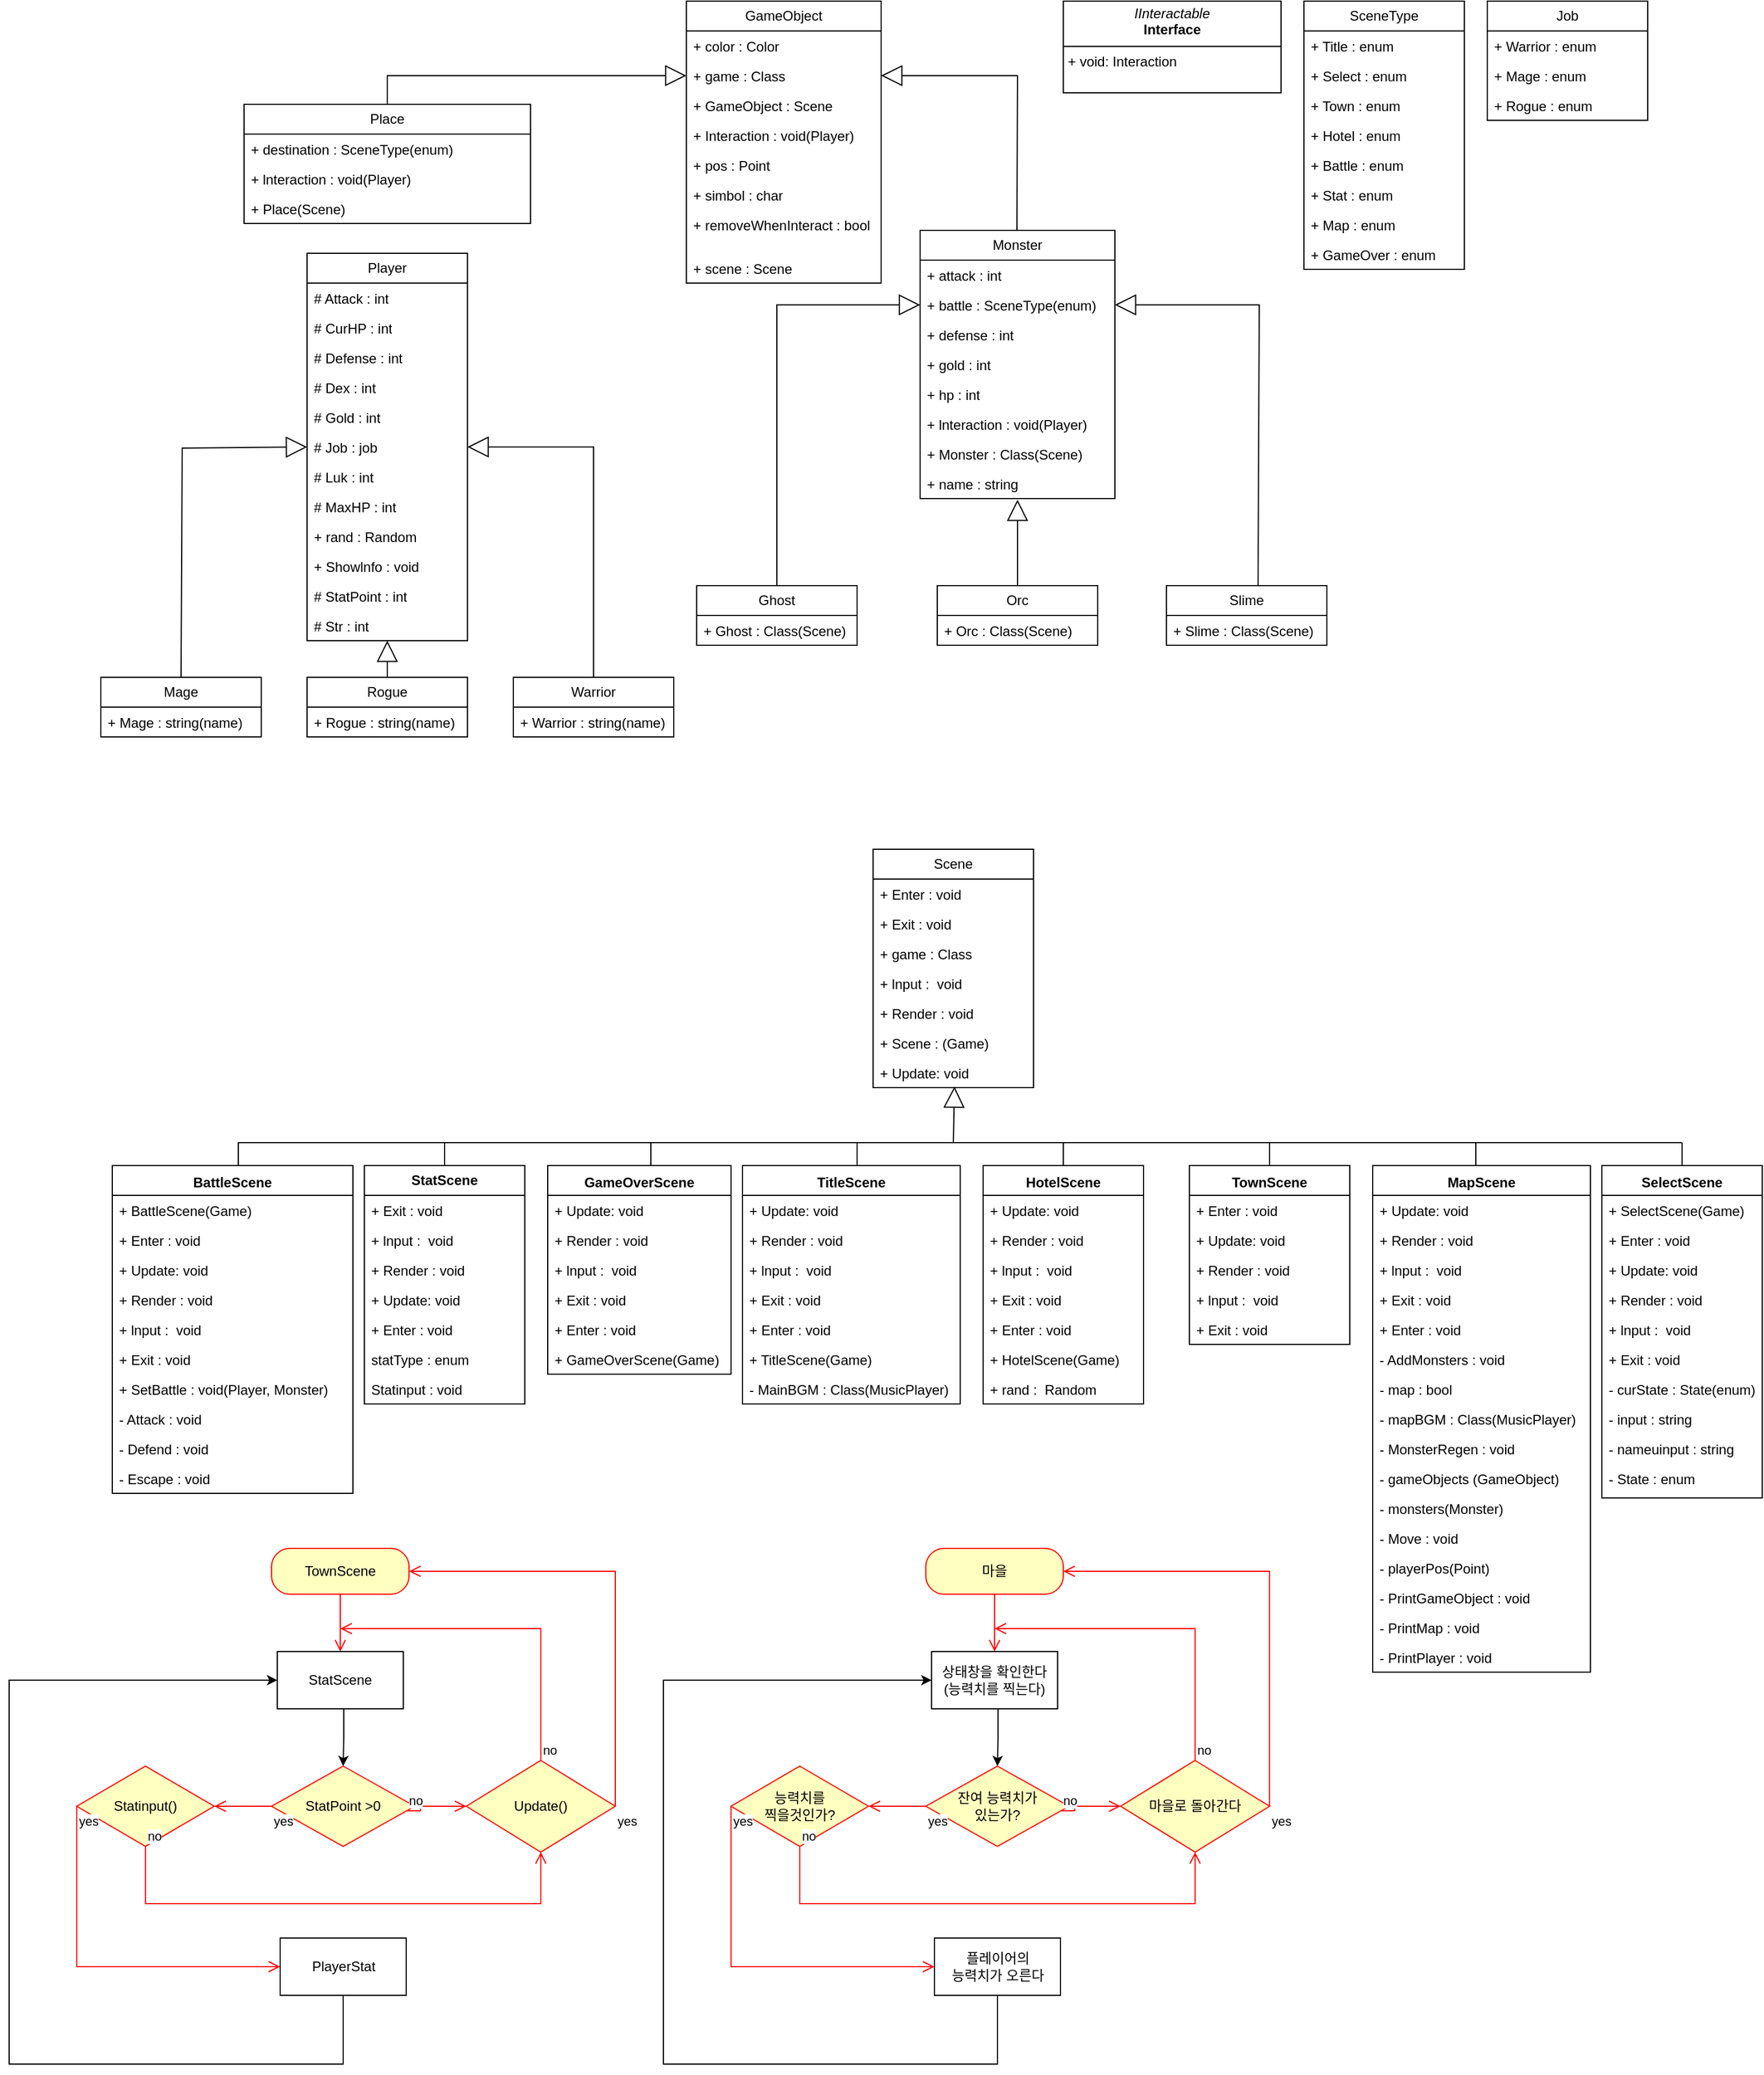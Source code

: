<mxfile version="24.7.7">
  <diagram name="페이지-1" id="ybcereJRjwq0Tpr9Gh8Q">
    <mxGraphModel dx="1963" dy="638" grid="1" gridSize="10" guides="1" tooltips="1" connect="1" arrows="1" fold="1" page="1" pageScale="1" pageWidth="583" pageHeight="827" math="0" shadow="0">
      <root>
        <mxCell id="0" />
        <mxCell id="1" parent="0" />
        <mxCell id="uHMEHCR13HXGGmABG1et-1" value="SceneType" style="swimlane;fontStyle=0;childLayout=stackLayout;horizontal=1;startSize=26;fillColor=none;horizontalStack=0;resizeParent=1;resizeParentMax=0;resizeLast=0;collapsible=1;marginBottom=0;whiteSpace=wrap;html=1;" parent="1" vertex="1">
          <mxGeometry x="720" y="40" width="140" height="234" as="geometry">
            <mxRectangle x="720" y="40" width="100" height="30" as="alternateBounds" />
          </mxGeometry>
        </mxCell>
        <mxCell id="uHMEHCR13HXGGmABG1et-2" value="+ Title&amp;nbsp;: enum" style="text;strokeColor=none;fillColor=none;align=left;verticalAlign=top;spacingLeft=4;spacingRight=4;overflow=hidden;rotatable=0;points=[[0,0.5],[1,0.5]];portConstraint=eastwest;whiteSpace=wrap;html=1;" parent="uHMEHCR13HXGGmABG1et-1" vertex="1">
          <mxGeometry y="26" width="140" height="26" as="geometry" />
        </mxCell>
        <mxCell id="uHMEHCR13HXGGmABG1et-3" value="+ Select&amp;nbsp;: enum" style="text;strokeColor=none;fillColor=none;align=left;verticalAlign=top;spacingLeft=4;spacingRight=4;overflow=hidden;rotatable=0;points=[[0,0.5],[1,0.5]];portConstraint=eastwest;whiteSpace=wrap;html=1;" parent="uHMEHCR13HXGGmABG1et-1" vertex="1">
          <mxGeometry y="52" width="140" height="26" as="geometry" />
        </mxCell>
        <mxCell id="uHMEHCR13HXGGmABG1et-4" value="+ Town&amp;nbsp;: enum" style="text;strokeColor=none;fillColor=none;align=left;verticalAlign=top;spacingLeft=4;spacingRight=4;overflow=hidden;rotatable=0;points=[[0,0.5],[1,0.5]];portConstraint=eastwest;whiteSpace=wrap;html=1;" parent="uHMEHCR13HXGGmABG1et-1" vertex="1">
          <mxGeometry y="78" width="140" height="26" as="geometry" />
        </mxCell>
        <mxCell id="uHMEHCR13HXGGmABG1et-24" value="+ Hotel : enum" style="text;strokeColor=none;fillColor=none;align=left;verticalAlign=top;spacingLeft=4;spacingRight=4;overflow=hidden;rotatable=0;points=[[0,0.5],[1,0.5]];portConstraint=eastwest;whiteSpace=wrap;html=1;" parent="uHMEHCR13HXGGmABG1et-1" vertex="1">
          <mxGeometry y="104" width="140" height="26" as="geometry" />
        </mxCell>
        <mxCell id="uHMEHCR13HXGGmABG1et-23" value="+ Battle : enum" style="text;strokeColor=none;fillColor=none;align=left;verticalAlign=top;spacingLeft=4;spacingRight=4;overflow=hidden;rotatable=0;points=[[0,0.5],[1,0.5]];portConstraint=eastwest;whiteSpace=wrap;html=1;" parent="uHMEHCR13HXGGmABG1et-1" vertex="1">
          <mxGeometry y="130" width="140" height="26" as="geometry" />
        </mxCell>
        <mxCell id="uHMEHCR13HXGGmABG1et-22" value="+ Stat&amp;nbsp;: enum" style="text;strokeColor=none;fillColor=none;align=left;verticalAlign=top;spacingLeft=4;spacingRight=4;overflow=hidden;rotatable=0;points=[[0,0.5],[1,0.5]];portConstraint=eastwest;whiteSpace=wrap;html=1;" parent="uHMEHCR13HXGGmABG1et-1" vertex="1">
          <mxGeometry y="156" width="140" height="26" as="geometry" />
        </mxCell>
        <mxCell id="uHMEHCR13HXGGmABG1et-21" value="+ Map&amp;nbsp;: enum" style="text;strokeColor=none;fillColor=none;align=left;verticalAlign=top;spacingLeft=4;spacingRight=4;overflow=hidden;rotatable=0;points=[[0,0.5],[1,0.5]];portConstraint=eastwest;whiteSpace=wrap;html=1;" parent="uHMEHCR13HXGGmABG1et-1" vertex="1">
          <mxGeometry y="182" width="140" height="26" as="geometry" />
        </mxCell>
        <mxCell id="uHMEHCR13HXGGmABG1et-20" value="+ GameOver&amp;nbsp;: enum" style="text;strokeColor=none;fillColor=none;align=left;verticalAlign=top;spacingLeft=4;spacingRight=4;overflow=hidden;rotatable=0;points=[[0,0.5],[1,0.5]];portConstraint=eastwest;whiteSpace=wrap;html=1;" parent="uHMEHCR13HXGGmABG1et-1" vertex="1">
          <mxGeometry y="208" width="140" height="26" as="geometry" />
        </mxCell>
        <mxCell id="uHMEHCR13HXGGmABG1et-5" value="GameObject" style="swimlane;fontStyle=0;childLayout=stackLayout;horizontal=1;startSize=26;fillColor=none;horizontalStack=0;resizeParent=1;resizeParentMax=0;resizeLast=0;collapsible=1;marginBottom=0;whiteSpace=wrap;html=1;" parent="1" vertex="1">
          <mxGeometry x="181" y="40" width="170" height="246" as="geometry">
            <mxRectangle x="210" y="40" width="110" height="30" as="alternateBounds" />
          </mxGeometry>
        </mxCell>
        <mxCell id="uHMEHCR13HXGGmABG1et-6" value="+ color : Color" style="text;strokeColor=none;fillColor=none;align=left;verticalAlign=top;spacingLeft=4;spacingRight=4;overflow=hidden;rotatable=0;points=[[0,0.5],[1,0.5]];portConstraint=eastwest;whiteSpace=wrap;html=1;" parent="uHMEHCR13HXGGmABG1et-5" vertex="1">
          <mxGeometry y="26" width="170" height="26" as="geometry" />
        </mxCell>
        <mxCell id="uHMEHCR13HXGGmABG1et-7" value="+ game : Class" style="text;strokeColor=none;fillColor=none;align=left;verticalAlign=top;spacingLeft=4;spacingRight=4;overflow=hidden;rotatable=0;points=[[0,0.5],[1,0.5]];portConstraint=eastwest;whiteSpace=wrap;html=1;" parent="uHMEHCR13HXGGmABG1et-5" vertex="1">
          <mxGeometry y="52" width="170" height="26" as="geometry" />
        </mxCell>
        <mxCell id="uHMEHCR13HXGGmABG1et-8" value="+ GameObject&amp;nbsp;: Scene" style="text;strokeColor=none;fillColor=none;align=left;verticalAlign=top;spacingLeft=4;spacingRight=4;overflow=hidden;rotatable=0;points=[[0,0.5],[1,0.5]];portConstraint=eastwest;whiteSpace=wrap;html=1;" parent="uHMEHCR13HXGGmABG1et-5" vertex="1">
          <mxGeometry y="78" width="170" height="26" as="geometry" />
        </mxCell>
        <mxCell id="uHMEHCR13HXGGmABG1et-106" value="+ Interaction : void(Player)" style="text;strokeColor=none;fillColor=none;align=left;verticalAlign=top;spacingLeft=4;spacingRight=4;overflow=hidden;rotatable=0;points=[[0,0.5],[1,0.5]];portConstraint=eastwest;whiteSpace=wrap;html=1;" parent="uHMEHCR13HXGGmABG1et-5" vertex="1">
          <mxGeometry y="104" width="170" height="26" as="geometry" />
        </mxCell>
        <mxCell id="uHMEHCR13HXGGmABG1et-105" value="+ pos : Point" style="text;strokeColor=none;fillColor=none;align=left;verticalAlign=top;spacingLeft=4;spacingRight=4;overflow=hidden;rotatable=0;points=[[0,0.5],[1,0.5]];portConstraint=eastwest;whiteSpace=wrap;html=1;" parent="uHMEHCR13HXGGmABG1et-5" vertex="1">
          <mxGeometry y="130" width="170" height="26" as="geometry" />
        </mxCell>
        <mxCell id="uHMEHCR13HXGGmABG1et-104" value="+ simbol : char" style="text;strokeColor=none;fillColor=none;align=left;verticalAlign=top;spacingLeft=4;spacingRight=4;overflow=hidden;rotatable=0;points=[[0,0.5],[1,0.5]];portConstraint=eastwest;whiteSpace=wrap;html=1;" parent="uHMEHCR13HXGGmABG1et-5" vertex="1">
          <mxGeometry y="156" width="170" height="26" as="geometry" />
        </mxCell>
        <mxCell id="uHMEHCR13HXGGmABG1et-103" value="+&amp;nbsp;removeWhenInteract : bool" style="text;strokeColor=none;fillColor=none;align=left;verticalAlign=top;spacingLeft=4;spacingRight=4;overflow=hidden;rotatable=0;points=[[0,0.5],[1,0.5]];portConstraint=eastwest;whiteSpace=wrap;html=1;" parent="uHMEHCR13HXGGmABG1et-5" vertex="1">
          <mxGeometry y="182" width="170" height="38" as="geometry" />
        </mxCell>
        <mxCell id="uHMEHCR13HXGGmABG1et-102" value="+ scene : Scene" style="text;strokeColor=none;fillColor=none;align=left;verticalAlign=top;spacingLeft=4;spacingRight=4;overflow=hidden;rotatable=0;points=[[0,0.5],[1,0.5]];portConstraint=eastwest;whiteSpace=wrap;html=1;" parent="uHMEHCR13HXGGmABG1et-5" vertex="1">
          <mxGeometry y="220" width="170" height="26" as="geometry" />
        </mxCell>
        <mxCell id="uHMEHCR13HXGGmABG1et-9" value="Place" style="swimlane;fontStyle=0;childLayout=stackLayout;horizontal=1;startSize=26;fillColor=none;horizontalStack=0;resizeParent=1;resizeParentMax=0;resizeLast=0;collapsible=1;marginBottom=0;whiteSpace=wrap;html=1;" parent="1" vertex="1">
          <mxGeometry x="-205" y="130" width="250" height="104" as="geometry" />
        </mxCell>
        <mxCell id="uHMEHCR13HXGGmABG1et-10" value="+ destination : SceneType(enum)" style="text;strokeColor=none;fillColor=none;align=left;verticalAlign=top;spacingLeft=4;spacingRight=4;overflow=hidden;rotatable=0;points=[[0,0.5],[1,0.5]];portConstraint=eastwest;whiteSpace=wrap;html=1;" parent="uHMEHCR13HXGGmABG1et-9" vertex="1">
          <mxGeometry y="26" width="250" height="26" as="geometry" />
        </mxCell>
        <mxCell id="uHMEHCR13HXGGmABG1et-11" value="+ lnteraction : void(Player)" style="text;strokeColor=none;fillColor=none;align=left;verticalAlign=top;spacingLeft=4;spacingRight=4;overflow=hidden;rotatable=0;points=[[0,0.5],[1,0.5]];portConstraint=eastwest;whiteSpace=wrap;html=1;" parent="uHMEHCR13HXGGmABG1et-9" vertex="1">
          <mxGeometry y="52" width="250" height="26" as="geometry" />
        </mxCell>
        <mxCell id="uHMEHCR13HXGGmABG1et-12" value="+ Place(Scene)" style="text;strokeColor=none;fillColor=none;align=left;verticalAlign=top;spacingLeft=4;spacingRight=4;overflow=hidden;rotatable=0;points=[[0,0.5],[1,0.5]];portConstraint=eastwest;whiteSpace=wrap;html=1;" parent="uHMEHCR13HXGGmABG1et-9" vertex="1">
          <mxGeometry y="78" width="250" height="26" as="geometry" />
        </mxCell>
        <mxCell id="uHMEHCR13HXGGmABG1et-13" value="Job" style="swimlane;fontStyle=0;childLayout=stackLayout;horizontal=1;startSize=26;fillColor=none;horizontalStack=0;resizeParent=1;resizeParentMax=0;resizeLast=0;collapsible=1;marginBottom=0;whiteSpace=wrap;html=1;" parent="1" vertex="1">
          <mxGeometry x="880" y="40" width="140" height="104" as="geometry">
            <mxRectangle x="760" y="90" width="60" height="30" as="alternateBounds" />
          </mxGeometry>
        </mxCell>
        <mxCell id="uHMEHCR13HXGGmABG1et-14" value="+ Warrior&amp;nbsp;: enum" style="text;strokeColor=none;fillColor=none;align=left;verticalAlign=top;spacingLeft=4;spacingRight=4;overflow=hidden;rotatable=0;points=[[0,0.5],[1,0.5]];portConstraint=eastwest;whiteSpace=wrap;html=1;" parent="uHMEHCR13HXGGmABG1et-13" vertex="1">
          <mxGeometry y="26" width="140" height="26" as="geometry" />
        </mxCell>
        <mxCell id="uHMEHCR13HXGGmABG1et-15" value="+ Mage&amp;nbsp;: enum" style="text;strokeColor=none;fillColor=none;align=left;verticalAlign=top;spacingLeft=4;spacingRight=4;overflow=hidden;rotatable=0;points=[[0,0.5],[1,0.5]];portConstraint=eastwest;whiteSpace=wrap;html=1;" parent="uHMEHCR13HXGGmABG1et-13" vertex="1">
          <mxGeometry y="52" width="140" height="26" as="geometry" />
        </mxCell>
        <mxCell id="uHMEHCR13HXGGmABG1et-16" value="+ Rogue&amp;nbsp;: enum" style="text;strokeColor=none;fillColor=none;align=left;verticalAlign=top;spacingLeft=4;spacingRight=4;overflow=hidden;rotatable=0;points=[[0,0.5],[1,0.5]];portConstraint=eastwest;whiteSpace=wrap;html=1;" parent="uHMEHCR13HXGGmABG1et-13" vertex="1">
          <mxGeometry y="78" width="140" height="26" as="geometry" />
        </mxCell>
        <mxCell id="uHMEHCR13HXGGmABG1et-25" value="&lt;p style=&quot;margin:0px;margin-top:4px;text-align:center;&quot;&gt;&lt;i&gt;IInteractable&lt;/i&gt;&lt;br&gt;&lt;b&gt;Interface&lt;/b&gt;&lt;/p&gt;&lt;hr size=&quot;1&quot; style=&quot;border-style:solid;&quot;&gt;&lt;p style=&quot;margin:0px;margin-left:4px;&quot;&gt;+ void: Interaction&lt;/p&gt;&lt;p style=&quot;margin:0px;margin-left:4px;&quot;&gt;&lt;br&gt;&lt;/p&gt;" style="verticalAlign=top;align=left;overflow=fill;html=1;whiteSpace=wrap;" parent="1" vertex="1">
          <mxGeometry x="510" y="40" width="190" height="80" as="geometry" />
        </mxCell>
        <mxCell id="uHMEHCR13HXGGmABG1et-26" value="Slime" style="swimlane;fontStyle=0;childLayout=stackLayout;horizontal=1;startSize=26;fillColor=none;horizontalStack=0;resizeParent=1;resizeParentMax=0;resizeLast=0;collapsible=1;marginBottom=0;whiteSpace=wrap;html=1;" parent="1" vertex="1">
          <mxGeometry x="600" y="550" width="140" height="52" as="geometry">
            <mxRectangle x="610" y="400" width="70" height="30" as="alternateBounds" />
          </mxGeometry>
        </mxCell>
        <mxCell id="uHMEHCR13HXGGmABG1et-27" value="+ Slime&amp;nbsp;: Class(Scene)" style="text;strokeColor=none;fillColor=none;align=left;verticalAlign=top;spacingLeft=4;spacingRight=4;overflow=hidden;rotatable=0;points=[[0,0.5],[1,0.5]];portConstraint=eastwest;whiteSpace=wrap;html=1;" parent="uHMEHCR13HXGGmABG1et-26" vertex="1">
          <mxGeometry y="26" width="140" height="26" as="geometry" />
        </mxCell>
        <mxCell id="uHMEHCR13HXGGmABG1et-30" value="Rogue" style="swimlane;fontStyle=0;childLayout=stackLayout;horizontal=1;startSize=26;fillColor=none;horizontalStack=0;resizeParent=1;resizeParentMax=0;resizeLast=0;collapsible=1;marginBottom=0;whiteSpace=wrap;html=1;" parent="1" vertex="1">
          <mxGeometry x="-150" y="630" width="140" height="52" as="geometry" />
        </mxCell>
        <mxCell id="uHMEHCR13HXGGmABG1et-31" value="+ Rogue&amp;nbsp;: string(name)" style="text;strokeColor=none;fillColor=none;align=left;verticalAlign=top;spacingLeft=4;spacingRight=4;overflow=hidden;rotatable=0;points=[[0,0.5],[1,0.5]];portConstraint=eastwest;whiteSpace=wrap;html=1;" parent="uHMEHCR13HXGGmABG1et-30" vertex="1">
          <mxGeometry y="26" width="140" height="26" as="geometry" />
        </mxCell>
        <mxCell id="uHMEHCR13HXGGmABG1et-34" value="Mage" style="swimlane;fontStyle=0;childLayout=stackLayout;horizontal=1;startSize=26;fillColor=none;horizontalStack=0;resizeParent=1;resizeParentMax=0;resizeLast=0;collapsible=1;marginBottom=0;whiteSpace=wrap;html=1;" parent="1" vertex="1">
          <mxGeometry x="-330" y="630" width="140" height="52" as="geometry" />
        </mxCell>
        <mxCell id="uHMEHCR13HXGGmABG1et-35" value="+ Mage : string(name)" style="text;strokeColor=none;fillColor=none;align=left;verticalAlign=top;spacingLeft=4;spacingRight=4;overflow=hidden;rotatable=0;points=[[0,0.5],[1,0.5]];portConstraint=eastwest;whiteSpace=wrap;html=1;" parent="uHMEHCR13HXGGmABG1et-34" vertex="1">
          <mxGeometry y="26" width="140" height="26" as="geometry" />
        </mxCell>
        <mxCell id="uHMEHCR13HXGGmABG1et-38" value="Player" style="swimlane;fontStyle=0;childLayout=stackLayout;horizontal=1;startSize=26;fillColor=none;horizontalStack=0;resizeParent=1;resizeParentMax=0;resizeLast=0;collapsible=1;marginBottom=0;whiteSpace=wrap;html=1;" parent="1" vertex="1">
          <mxGeometry x="-150" y="260" width="140" height="338" as="geometry" />
        </mxCell>
        <mxCell id="uHMEHCR13HXGGmABG1et-39" value="# Attack : int" style="text;strokeColor=none;fillColor=none;align=left;verticalAlign=top;spacingLeft=4;spacingRight=4;overflow=hidden;rotatable=0;points=[[0,0.5],[1,0.5]];portConstraint=eastwest;whiteSpace=wrap;html=1;" parent="uHMEHCR13HXGGmABG1et-38" vertex="1">
          <mxGeometry y="26" width="140" height="26" as="geometry" />
        </mxCell>
        <mxCell id="uHMEHCR13HXGGmABG1et-40" value="# CurHP : int" style="text;strokeColor=none;fillColor=none;align=left;verticalAlign=top;spacingLeft=4;spacingRight=4;overflow=hidden;rotatable=0;points=[[0,0.5],[1,0.5]];portConstraint=eastwest;whiteSpace=wrap;html=1;" parent="uHMEHCR13HXGGmABG1et-38" vertex="1">
          <mxGeometry y="52" width="140" height="26" as="geometry" />
        </mxCell>
        <mxCell id="uHMEHCR13HXGGmABG1et-129" value="# Defense : int" style="text;strokeColor=none;fillColor=none;align=left;verticalAlign=top;spacingLeft=4;spacingRight=4;overflow=hidden;rotatable=0;points=[[0,0.5],[1,0.5]];portConstraint=eastwest;whiteSpace=wrap;html=1;" parent="uHMEHCR13HXGGmABG1et-38" vertex="1">
          <mxGeometry y="78" width="140" height="26" as="geometry" />
        </mxCell>
        <mxCell id="uHMEHCR13HXGGmABG1et-128" value="# Dex : int" style="text;strokeColor=none;fillColor=none;align=left;verticalAlign=top;spacingLeft=4;spacingRight=4;overflow=hidden;rotatable=0;points=[[0,0.5],[1,0.5]];portConstraint=eastwest;whiteSpace=wrap;html=1;" parent="uHMEHCR13HXGGmABG1et-38" vertex="1">
          <mxGeometry y="104" width="140" height="26" as="geometry" />
        </mxCell>
        <mxCell id="uHMEHCR13HXGGmABG1et-127" value="# Gold : int" style="text;strokeColor=none;fillColor=none;align=left;verticalAlign=top;spacingLeft=4;spacingRight=4;overflow=hidden;rotatable=0;points=[[0,0.5],[1,0.5]];portConstraint=eastwest;whiteSpace=wrap;html=1;" parent="uHMEHCR13HXGGmABG1et-38" vertex="1">
          <mxGeometry y="130" width="140" height="26" as="geometry" />
        </mxCell>
        <mxCell id="uHMEHCR13HXGGmABG1et-126" value="# Job : job" style="text;strokeColor=none;fillColor=none;align=left;verticalAlign=top;spacingLeft=4;spacingRight=4;overflow=hidden;rotatable=0;points=[[0,0.5],[1,0.5]];portConstraint=eastwest;whiteSpace=wrap;html=1;" parent="uHMEHCR13HXGGmABG1et-38" vertex="1">
          <mxGeometry y="156" width="140" height="26" as="geometry" />
        </mxCell>
        <mxCell id="uHMEHCR13HXGGmABG1et-125" value="# Luk : int" style="text;strokeColor=none;fillColor=none;align=left;verticalAlign=top;spacingLeft=4;spacingRight=4;overflow=hidden;rotatable=0;points=[[0,0.5],[1,0.5]];portConstraint=eastwest;whiteSpace=wrap;html=1;" parent="uHMEHCR13HXGGmABG1et-38" vertex="1">
          <mxGeometry y="182" width="140" height="26" as="geometry" />
        </mxCell>
        <mxCell id="uHMEHCR13HXGGmABG1et-124" value="# MaxHP : int" style="text;strokeColor=none;fillColor=none;align=left;verticalAlign=top;spacingLeft=4;spacingRight=4;overflow=hidden;rotatable=0;points=[[0,0.5],[1,0.5]];portConstraint=eastwest;whiteSpace=wrap;html=1;" parent="uHMEHCR13HXGGmABG1et-38" vertex="1">
          <mxGeometry y="208" width="140" height="26" as="geometry" />
        </mxCell>
        <mxCell id="uHMEHCR13HXGGmABG1et-123" value="+ rand : Random" style="text;strokeColor=none;fillColor=none;align=left;verticalAlign=top;spacingLeft=4;spacingRight=4;overflow=hidden;rotatable=0;points=[[0,0.5],[1,0.5]];portConstraint=eastwest;whiteSpace=wrap;html=1;" parent="uHMEHCR13HXGGmABG1et-38" vertex="1">
          <mxGeometry y="234" width="140" height="26" as="geometry" />
        </mxCell>
        <mxCell id="uHMEHCR13HXGGmABG1et-122" value="+ Showlnfo : void" style="text;strokeColor=none;fillColor=none;align=left;verticalAlign=top;spacingLeft=4;spacingRight=4;overflow=hidden;rotatable=0;points=[[0,0.5],[1,0.5]];portConstraint=eastwest;whiteSpace=wrap;html=1;" parent="uHMEHCR13HXGGmABG1et-38" vertex="1">
          <mxGeometry y="260" width="140" height="26" as="geometry" />
        </mxCell>
        <mxCell id="uHMEHCR13HXGGmABG1et-121" value="# StatPoint : int" style="text;strokeColor=none;fillColor=none;align=left;verticalAlign=top;spacingLeft=4;spacingRight=4;overflow=hidden;rotatable=0;points=[[0,0.5],[1,0.5]];portConstraint=eastwest;whiteSpace=wrap;html=1;" parent="uHMEHCR13HXGGmABG1et-38" vertex="1">
          <mxGeometry y="286" width="140" height="26" as="geometry" />
        </mxCell>
        <mxCell id="uHMEHCR13HXGGmABG1et-120" value="# Str : int" style="text;strokeColor=none;fillColor=none;align=left;verticalAlign=top;spacingLeft=4;spacingRight=4;overflow=hidden;rotatable=0;points=[[0,0.5],[1,0.5]];portConstraint=eastwest;whiteSpace=wrap;html=1;" parent="uHMEHCR13HXGGmABG1et-38" vertex="1">
          <mxGeometry y="312" width="140" height="26" as="geometry" />
        </mxCell>
        <mxCell id="uHMEHCR13HXGGmABG1et-42" value="Orc" style="swimlane;fontStyle=0;childLayout=stackLayout;horizontal=1;startSize=26;fillColor=none;horizontalStack=0;resizeParent=1;resizeParentMax=0;resizeLast=0;collapsible=1;marginBottom=0;whiteSpace=wrap;html=1;" parent="1" vertex="1">
          <mxGeometry x="400" y="550" width="140" height="52" as="geometry" />
        </mxCell>
        <mxCell id="uHMEHCR13HXGGmABG1et-43" value="+ Orc&amp;nbsp;: Class(Scene)" style="text;strokeColor=none;fillColor=none;align=left;verticalAlign=top;spacingLeft=4;spacingRight=4;overflow=hidden;rotatable=0;points=[[0,0.5],[1,0.5]];portConstraint=eastwest;whiteSpace=wrap;html=1;" parent="uHMEHCR13HXGGmABG1et-42" vertex="1">
          <mxGeometry y="26" width="140" height="26" as="geometry" />
        </mxCell>
        <mxCell id="uHMEHCR13HXGGmABG1et-46" value="Ghost" style="swimlane;fontStyle=0;childLayout=stackLayout;horizontal=1;startSize=26;fillColor=none;horizontalStack=0;resizeParent=1;resizeParentMax=0;resizeLast=0;collapsible=1;marginBottom=0;whiteSpace=wrap;html=1;" parent="1" vertex="1">
          <mxGeometry x="190" y="550" width="140" height="52" as="geometry" />
        </mxCell>
        <mxCell id="uHMEHCR13HXGGmABG1et-47" value="+ Ghost : Class(Scene)" style="text;strokeColor=none;fillColor=none;align=left;verticalAlign=top;spacingLeft=4;spacingRight=4;overflow=hidden;rotatable=0;points=[[0,0.5],[1,0.5]];portConstraint=eastwest;whiteSpace=wrap;html=1;" parent="uHMEHCR13HXGGmABG1et-46" vertex="1">
          <mxGeometry y="26" width="140" height="26" as="geometry" />
        </mxCell>
        <mxCell id="uHMEHCR13HXGGmABG1et-50" value="Monster" style="swimlane;fontStyle=0;childLayout=stackLayout;horizontal=1;startSize=26;fillColor=none;horizontalStack=0;resizeParent=1;resizeParentMax=0;resizeLast=0;collapsible=1;marginBottom=0;whiteSpace=wrap;html=1;" parent="1" vertex="1">
          <mxGeometry x="385" y="240" width="170" height="234" as="geometry">
            <mxRectangle x="400" y="240" width="80" height="30" as="alternateBounds" />
          </mxGeometry>
        </mxCell>
        <mxCell id="uHMEHCR13HXGGmABG1et-51" value="+ attack : int" style="text;strokeColor=none;fillColor=none;align=left;verticalAlign=top;spacingLeft=4;spacingRight=4;overflow=hidden;rotatable=0;points=[[0,0.5],[1,0.5]];portConstraint=eastwest;whiteSpace=wrap;html=1;" parent="uHMEHCR13HXGGmABG1et-50" vertex="1">
          <mxGeometry y="26" width="170" height="26" as="geometry" />
        </mxCell>
        <mxCell id="uHMEHCR13HXGGmABG1et-52" value="+ battle : SceneType(enum)" style="text;strokeColor=none;fillColor=none;align=left;verticalAlign=top;spacingLeft=4;spacingRight=4;overflow=hidden;rotatable=0;points=[[0,0.5],[1,0.5]];portConstraint=eastwest;whiteSpace=wrap;html=1;" parent="uHMEHCR13HXGGmABG1et-50" vertex="1">
          <mxGeometry y="52" width="170" height="26" as="geometry" />
        </mxCell>
        <mxCell id="uHMEHCR13HXGGmABG1et-53" value="+ defense : int" style="text;strokeColor=none;fillColor=none;align=left;verticalAlign=top;spacingLeft=4;spacingRight=4;overflow=hidden;rotatable=0;points=[[0,0.5],[1,0.5]];portConstraint=eastwest;whiteSpace=wrap;html=1;" parent="uHMEHCR13HXGGmABG1et-50" vertex="1">
          <mxGeometry y="78" width="170" height="26" as="geometry" />
        </mxCell>
        <mxCell id="uHMEHCR13HXGGmABG1et-107" value="+ gold : int" style="text;strokeColor=none;fillColor=none;align=left;verticalAlign=top;spacingLeft=4;spacingRight=4;overflow=hidden;rotatable=0;points=[[0,0.5],[1,0.5]];portConstraint=eastwest;whiteSpace=wrap;html=1;" parent="uHMEHCR13HXGGmABG1et-50" vertex="1">
          <mxGeometry y="104" width="170" height="26" as="geometry" />
        </mxCell>
        <mxCell id="uHMEHCR13HXGGmABG1et-119" value="+ hp : int" style="text;strokeColor=none;fillColor=none;align=left;verticalAlign=top;spacingLeft=4;spacingRight=4;overflow=hidden;rotatable=0;points=[[0,0.5],[1,0.5]];portConstraint=eastwest;whiteSpace=wrap;html=1;" parent="uHMEHCR13HXGGmABG1et-50" vertex="1">
          <mxGeometry y="130" width="170" height="26" as="geometry" />
        </mxCell>
        <mxCell id="uHMEHCR13HXGGmABG1et-118" value="+ lnteraction : void(Player)" style="text;strokeColor=none;fillColor=none;align=left;verticalAlign=top;spacingLeft=4;spacingRight=4;overflow=hidden;rotatable=0;points=[[0,0.5],[1,0.5]];portConstraint=eastwest;whiteSpace=wrap;html=1;" parent="uHMEHCR13HXGGmABG1et-50" vertex="1">
          <mxGeometry y="156" width="170" height="26" as="geometry" />
        </mxCell>
        <mxCell id="uHMEHCR13HXGGmABG1et-117" value="+ Monster : Class(Scene)" style="text;strokeColor=none;fillColor=none;align=left;verticalAlign=top;spacingLeft=4;spacingRight=4;overflow=hidden;rotatable=0;points=[[0,0.5],[1,0.5]];portConstraint=eastwest;whiteSpace=wrap;html=1;" parent="uHMEHCR13HXGGmABG1et-50" vertex="1">
          <mxGeometry y="182" width="170" height="26" as="geometry" />
        </mxCell>
        <mxCell id="uHMEHCR13HXGGmABG1et-116" value="+ name : string" style="text;strokeColor=none;fillColor=none;align=left;verticalAlign=top;spacingLeft=4;spacingRight=4;overflow=hidden;rotatable=0;points=[[0,0.5],[1,0.5]];portConstraint=eastwest;whiteSpace=wrap;html=1;" parent="uHMEHCR13HXGGmABG1et-50" vertex="1">
          <mxGeometry y="208" width="170" height="26" as="geometry" />
        </mxCell>
        <mxCell id="uHMEHCR13HXGGmABG1et-54" value="Warrior" style="swimlane;fontStyle=0;childLayout=stackLayout;horizontal=1;startSize=26;fillColor=none;horizontalStack=0;resizeParent=1;resizeParentMax=0;resizeLast=0;collapsible=1;marginBottom=0;whiteSpace=wrap;html=1;" parent="1" vertex="1">
          <mxGeometry x="30" y="630" width="140" height="52" as="geometry" />
        </mxCell>
        <mxCell id="uHMEHCR13HXGGmABG1et-55" value="+ Warrior&amp;nbsp;: string(name)" style="text;strokeColor=none;fillColor=none;align=left;verticalAlign=top;spacingLeft=4;spacingRight=4;overflow=hidden;rotatable=0;points=[[0,0.5],[1,0.5]];portConstraint=eastwest;whiteSpace=wrap;html=1;" parent="uHMEHCR13HXGGmABG1et-54" vertex="1">
          <mxGeometry y="26" width="140" height="26" as="geometry" />
        </mxCell>
        <mxCell id="uHMEHCR13HXGGmABG1et-62" value="" style="endArrow=block;endSize=16;endFill=0;html=1;rounded=0;exitX=0.5;exitY=0;exitDx=0;exitDy=0;" parent="1" source="uHMEHCR13HXGGmABG1et-42" edge="1">
          <mxGeometry width="160" relative="1" as="geometry">
            <mxPoint x="469" y="384" as="sourcePoint" />
            <mxPoint x="470" y="475" as="targetPoint" />
          </mxGeometry>
        </mxCell>
        <mxCell id="uHMEHCR13HXGGmABG1et-63" value="" style="endArrow=block;endSize=16;endFill=0;html=1;rounded=0;entryX=1;entryY=0.5;entryDx=0;entryDy=0;" parent="1" target="uHMEHCR13HXGGmABG1et-7" edge="1">
          <mxGeometry width="160" relative="1" as="geometry">
            <mxPoint x="469.5" y="240" as="sourcePoint" />
            <mxPoint x="469.5" y="170" as="targetPoint" />
            <Array as="points">
              <mxPoint x="470" y="105" />
            </Array>
          </mxGeometry>
        </mxCell>
        <mxCell id="uHMEHCR13HXGGmABG1et-64" value="" style="endArrow=block;endSize=16;endFill=0;html=1;rounded=0;exitX=0.5;exitY=0;exitDx=0;exitDy=0;entryX=0;entryY=0.5;entryDx=0;entryDy=0;" parent="1" source="uHMEHCR13HXGGmABG1et-46" target="uHMEHCR13HXGGmABG1et-52" edge="1">
          <mxGeometry width="160" relative="1" as="geometry">
            <mxPoint x="260" y="400" as="sourcePoint" />
            <mxPoint x="259" y="344" as="targetPoint" />
            <Array as="points">
              <mxPoint x="260" y="305" />
            </Array>
          </mxGeometry>
        </mxCell>
        <mxCell id="uHMEHCR13HXGGmABG1et-65" value="" style="endArrow=block;endSize=16;endFill=0;html=1;rounded=0;exitX=0.571;exitY=0;exitDx=0;exitDy=0;entryX=1;entryY=0.5;entryDx=0;entryDy=0;exitPerimeter=0;" parent="1" source="uHMEHCR13HXGGmABG1et-26" target="uHMEHCR13HXGGmABG1et-52" edge="1">
          <mxGeometry width="160" relative="1" as="geometry">
            <mxPoint x="680.5" y="400" as="sourcePoint" />
            <mxPoint x="570" y="310" as="targetPoint" />
            <Array as="points">
              <mxPoint x="681" y="305" />
            </Array>
          </mxGeometry>
        </mxCell>
        <mxCell id="uHMEHCR13HXGGmABG1et-66" value="" style="endArrow=block;endSize=16;endFill=0;html=1;rounded=0;entryX=0;entryY=0.5;entryDx=0;entryDy=0;exitX=0.5;exitY=0;exitDx=0;exitDy=0;" parent="1" source="uHMEHCR13HXGGmABG1et-9" target="uHMEHCR13HXGGmABG1et-7" edge="1">
          <mxGeometry width="160" relative="1" as="geometry">
            <mxPoint x="-80" y="40" as="sourcePoint" />
            <mxPoint x="-80.5" y="184" as="targetPoint" />
            <Array as="points">
              <mxPoint x="-80" y="105" />
            </Array>
          </mxGeometry>
        </mxCell>
        <mxCell id="uHMEHCR13HXGGmABG1et-67" value="" style="endArrow=block;endSize=16;endFill=0;html=1;rounded=0;exitX=0.5;exitY=0;exitDx=0;exitDy=0;" parent="1" source="uHMEHCR13HXGGmABG1et-30" target="uHMEHCR13HXGGmABG1et-120" edge="1">
          <mxGeometry width="160" relative="1" as="geometry">
            <mxPoint x="-79.5" y="560" as="sourcePoint" />
            <mxPoint x="-80" y="760" as="targetPoint" />
          </mxGeometry>
        </mxCell>
        <mxCell id="uHMEHCR13HXGGmABG1et-68" value="" style="endArrow=block;endSize=16;endFill=0;html=1;rounded=0;exitX=0.5;exitY=0;exitDx=0;exitDy=0;entryX=1;entryY=0.5;entryDx=0;entryDy=0;" parent="1" source="uHMEHCR13HXGGmABG1et-54" target="uHMEHCR13HXGGmABG1et-126" edge="1">
          <mxGeometry width="160" relative="1" as="geometry">
            <mxPoint x="100.5" y="560" as="sourcePoint" />
            <mxPoint x="99.5" y="504" as="targetPoint" />
            <Array as="points">
              <mxPoint x="100" y="429" />
            </Array>
          </mxGeometry>
        </mxCell>
        <mxCell id="uHMEHCR13HXGGmABG1et-69" value="" style="endArrow=block;endSize=16;endFill=0;html=1;rounded=0;exitX=0.5;exitY=0;exitDx=0;exitDy=0;entryX=0;entryY=0.5;entryDx=0;entryDy=0;" parent="1" source="uHMEHCR13HXGGmABG1et-34" target="uHMEHCR13HXGGmABG1et-126" edge="1">
          <mxGeometry width="160" relative="1" as="geometry">
            <mxPoint x="-259.5" y="560" as="sourcePoint" />
            <mxPoint x="-260.5" y="504" as="targetPoint" />
            <Array as="points">
              <mxPoint x="-259" y="430" />
            </Array>
          </mxGeometry>
        </mxCell>
        <mxCell id="uHMEHCR13HXGGmABG1et-100" style="edgeStyle=orthogonalEdgeStyle;rounded=0;orthogonalLoop=1;jettySize=auto;html=1;endArrow=none;endFill=0;" parent="1" edge="1">
          <mxGeometry relative="1" as="geometry">
            <mxPoint x="690" y="1036" as="targetPoint" />
            <mxPoint x="690" y="1056" as="sourcePoint" />
          </mxGeometry>
        </mxCell>
        <mxCell id="uHMEHCR13HXGGmABG1et-99" style="edgeStyle=orthogonalEdgeStyle;rounded=0;orthogonalLoop=1;jettySize=auto;html=1;endArrow=none;endFill=0;" parent="1" edge="1">
          <mxGeometry relative="1" as="geometry">
            <mxPoint x="510" y="1036" as="targetPoint" />
            <mxPoint x="510" y="1056" as="sourcePoint" />
          </mxGeometry>
        </mxCell>
        <mxCell id="uHMEHCR13HXGGmABG1et-98" style="edgeStyle=orthogonalEdgeStyle;rounded=0;orthogonalLoop=1;jettySize=auto;html=1;endArrow=none;endFill=0;" parent="1" edge="1">
          <mxGeometry relative="1" as="geometry">
            <mxPoint x="330" y="1036" as="targetPoint" />
            <mxPoint x="330" y="1056" as="sourcePoint" />
          </mxGeometry>
        </mxCell>
        <mxCell id="uHMEHCR13HXGGmABG1et-97" style="edgeStyle=orthogonalEdgeStyle;rounded=0;orthogonalLoop=1;jettySize=auto;html=1;endArrow=none;endFill=0;" parent="1" edge="1">
          <mxGeometry relative="1" as="geometry">
            <mxPoint x="150" y="1036" as="targetPoint" />
            <mxPoint x="150" y="1056" as="sourcePoint" />
          </mxGeometry>
        </mxCell>
        <mxCell id="uHMEHCR13HXGGmABG1et-96" style="edgeStyle=orthogonalEdgeStyle;rounded=0;orthogonalLoop=1;jettySize=auto;html=1;endArrow=none;endFill=0;" parent="1" edge="1">
          <mxGeometry relative="1" as="geometry">
            <mxPoint x="-30" y="1036" as="targetPoint" />
            <mxPoint x="-30" y="1056" as="sourcePoint" />
          </mxGeometry>
        </mxCell>
        <mxCell id="uHMEHCR13HXGGmABG1et-94" style="edgeStyle=orthogonalEdgeStyle;rounded=0;orthogonalLoop=1;jettySize=auto;html=1;endArrow=none;endFill=0;" parent="1" edge="1">
          <mxGeometry relative="1" as="geometry">
            <mxPoint x="1050" y="1036" as="targetPoint" />
            <mxPoint x="-210" y="1056" as="sourcePoint" />
            <Array as="points">
              <mxPoint x="-210" y="1036" />
              <mxPoint x="230" y="1036" />
            </Array>
          </mxGeometry>
        </mxCell>
        <mxCell id="uHMEHCR13HXGGmABG1et-101" style="edgeStyle=orthogonalEdgeStyle;rounded=0;orthogonalLoop=1;jettySize=auto;html=1;endArrow=none;endFill=0;" parent="1" edge="1">
          <mxGeometry relative="1" as="geometry">
            <mxPoint x="870" y="1036" as="targetPoint" />
            <mxPoint x="870" y="1056" as="sourcePoint" />
          </mxGeometry>
        </mxCell>
        <mxCell id="uHMEHCR13HXGGmABG1et-82" value="" style="endArrow=block;endSize=16;endFill=0;html=1;rounded=0;entryX=0.507;entryY=0.962;entryDx=0;entryDy=0;entryPerimeter=0;" parent="1" target="uHMEHCR13HXGGmABG1et-179" edge="1">
          <mxGeometry width="160" relative="1" as="geometry">
            <mxPoint x="414" y="1036" as="sourcePoint" />
            <mxPoint x="414" y="1010" as="targetPoint" />
          </mxGeometry>
        </mxCell>
        <mxCell id="uHMEHCR13HXGGmABG1et-174" value="Scene" style="swimlane;fontStyle=0;childLayout=stackLayout;horizontal=1;startSize=26;fillColor=none;horizontalStack=0;resizeParent=1;resizeParentMax=0;resizeLast=0;collapsible=1;marginBottom=0;whiteSpace=wrap;html=1;" parent="1" vertex="1">
          <mxGeometry x="344" y="780" width="140" height="208" as="geometry" />
        </mxCell>
        <mxCell id="uHMEHCR13HXGGmABG1et-175" value="+ Enter : void" style="text;strokeColor=none;fillColor=none;align=left;verticalAlign=top;spacingLeft=4;spacingRight=4;overflow=hidden;rotatable=0;points=[[0,0.5],[1,0.5]];portConstraint=eastwest;whiteSpace=wrap;html=1;" parent="uHMEHCR13HXGGmABG1et-174" vertex="1">
          <mxGeometry y="26" width="140" height="26" as="geometry" />
        </mxCell>
        <mxCell id="uHMEHCR13HXGGmABG1et-176" value="+ Exit : void" style="text;strokeColor=none;fillColor=none;align=left;verticalAlign=top;spacingLeft=4;spacingRight=4;overflow=hidden;rotatable=0;points=[[0,0.5],[1,0.5]];portConstraint=eastwest;whiteSpace=wrap;html=1;" parent="uHMEHCR13HXGGmABG1et-174" vertex="1">
          <mxGeometry y="52" width="140" height="26" as="geometry" />
        </mxCell>
        <mxCell id="uHMEHCR13HXGGmABG1et-177" value="+ game : Class" style="text;strokeColor=none;fillColor=none;align=left;verticalAlign=top;spacingLeft=4;spacingRight=4;overflow=hidden;rotatable=0;points=[[0,0.5],[1,0.5]];portConstraint=eastwest;whiteSpace=wrap;html=1;" parent="uHMEHCR13HXGGmABG1et-174" vertex="1">
          <mxGeometry y="78" width="140" height="26" as="geometry" />
        </mxCell>
        <mxCell id="uHMEHCR13HXGGmABG1et-182" value="+ lnput :&amp;nbsp; void" style="text;strokeColor=none;fillColor=none;align=left;verticalAlign=top;spacingLeft=4;spacingRight=4;overflow=hidden;rotatable=0;points=[[0,0.5],[1,0.5]];portConstraint=eastwest;whiteSpace=wrap;html=1;" parent="uHMEHCR13HXGGmABG1et-174" vertex="1">
          <mxGeometry y="104" width="140" height="26" as="geometry" />
        </mxCell>
        <mxCell id="uHMEHCR13HXGGmABG1et-181" value="+ Render : void" style="text;strokeColor=none;fillColor=none;align=left;verticalAlign=top;spacingLeft=4;spacingRight=4;overflow=hidden;rotatable=0;points=[[0,0.5],[1,0.5]];portConstraint=eastwest;whiteSpace=wrap;html=1;" parent="uHMEHCR13HXGGmABG1et-174" vertex="1">
          <mxGeometry y="130" width="140" height="26" as="geometry" />
        </mxCell>
        <mxCell id="uHMEHCR13HXGGmABG1et-180" value="+ Scene : (Game)" style="text;strokeColor=none;fillColor=none;align=left;verticalAlign=top;spacingLeft=4;spacingRight=4;overflow=hidden;rotatable=0;points=[[0,0.5],[1,0.5]];portConstraint=eastwest;whiteSpace=wrap;html=1;" parent="uHMEHCR13HXGGmABG1et-174" vertex="1">
          <mxGeometry y="156" width="140" height="26" as="geometry" />
        </mxCell>
        <mxCell id="uHMEHCR13HXGGmABG1et-179" value="+ Update: void" style="text;strokeColor=none;fillColor=none;align=left;verticalAlign=top;spacingLeft=4;spacingRight=4;overflow=hidden;rotatable=0;points=[[0,0.5],[1,0.5]];portConstraint=eastwest;whiteSpace=wrap;html=1;" parent="uHMEHCR13HXGGmABG1et-174" vertex="1">
          <mxGeometry y="182" width="140" height="26" as="geometry" />
        </mxCell>
        <mxCell id="uHMEHCR13HXGGmABG1et-183" value="&lt;p style=&quot;margin: 4px 0px 0px;&quot;&gt;&lt;b&gt;BattleScene&lt;/b&gt;&lt;/p&gt;" style="swimlane;fontStyle=0;childLayout=stackLayout;horizontal=1;startSize=26;fillColor=none;horizontalStack=0;resizeParent=1;resizeParentMax=0;resizeLast=0;collapsible=1;marginBottom=0;whiteSpace=wrap;html=1;" parent="1" vertex="1">
          <mxGeometry x="-320" y="1056" width="210" height="286" as="geometry" />
        </mxCell>
        <mxCell id="uHMEHCR13HXGGmABG1et-184" value="+ BattleScene(Game)" style="text;strokeColor=none;fillColor=none;align=left;verticalAlign=top;spacingLeft=4;spacingRight=4;overflow=hidden;rotatable=0;points=[[0,0.5],[1,0.5]];portConstraint=eastwest;whiteSpace=wrap;html=1;" parent="uHMEHCR13HXGGmABG1et-183" vertex="1">
          <mxGeometry y="26" width="210" height="26" as="geometry" />
        </mxCell>
        <mxCell id="uHMEHCR13HXGGmABG1et-215" value="+ Enter : void" style="text;strokeColor=none;fillColor=none;align=left;verticalAlign=top;spacingLeft=4;spacingRight=4;overflow=hidden;rotatable=0;points=[[0,0.5],[1,0.5]];portConstraint=eastwest;whiteSpace=wrap;html=1;" parent="uHMEHCR13HXGGmABG1et-183" vertex="1">
          <mxGeometry y="52" width="210" height="26" as="geometry" />
        </mxCell>
        <mxCell id="uHMEHCR13HXGGmABG1et-219" value="+ Update: void" style="text;strokeColor=none;fillColor=none;align=left;verticalAlign=top;spacingLeft=4;spacingRight=4;overflow=hidden;rotatable=0;points=[[0,0.5],[1,0.5]];portConstraint=eastwest;whiteSpace=wrap;html=1;" parent="uHMEHCR13HXGGmABG1et-183" vertex="1">
          <mxGeometry y="78" width="210" height="26" as="geometry" />
        </mxCell>
        <mxCell id="uHMEHCR13HXGGmABG1et-218" value="+ Render : void" style="text;strokeColor=none;fillColor=none;align=left;verticalAlign=top;spacingLeft=4;spacingRight=4;overflow=hidden;rotatable=0;points=[[0,0.5],[1,0.5]];portConstraint=eastwest;whiteSpace=wrap;html=1;" parent="uHMEHCR13HXGGmABG1et-183" vertex="1">
          <mxGeometry y="104" width="210" height="26" as="geometry" />
        </mxCell>
        <mxCell id="uHMEHCR13HXGGmABG1et-217" value="+ lnput :&amp;nbsp; void" style="text;strokeColor=none;fillColor=none;align=left;verticalAlign=top;spacingLeft=4;spacingRight=4;overflow=hidden;rotatable=0;points=[[0,0.5],[1,0.5]];portConstraint=eastwest;whiteSpace=wrap;html=1;" parent="uHMEHCR13HXGGmABG1et-183" vertex="1">
          <mxGeometry y="130" width="210" height="26" as="geometry" />
        </mxCell>
        <mxCell id="uHMEHCR13HXGGmABG1et-216" value="+ Exit : void" style="text;strokeColor=none;fillColor=none;align=left;verticalAlign=top;spacingLeft=4;spacingRight=4;overflow=hidden;rotatable=0;points=[[0,0.5],[1,0.5]];portConstraint=eastwest;whiteSpace=wrap;html=1;" parent="uHMEHCR13HXGGmABG1et-183" vertex="1">
          <mxGeometry y="156" width="210" height="26" as="geometry" />
        </mxCell>
        <mxCell id="uHMEHCR13HXGGmABG1et-185" value="+ SetBattle : void(Player, Monster)" style="text;strokeColor=none;fillColor=none;align=left;verticalAlign=top;spacingLeft=4;spacingRight=4;overflow=hidden;rotatable=0;points=[[0,0.5],[1,0.5]];portConstraint=eastwest;whiteSpace=wrap;html=1;" parent="uHMEHCR13HXGGmABG1et-183" vertex="1">
          <mxGeometry y="182" width="210" height="26" as="geometry" />
        </mxCell>
        <mxCell id="uHMEHCR13HXGGmABG1et-186" value="- Attack : void" style="text;strokeColor=none;fillColor=none;align=left;verticalAlign=top;spacingLeft=4;spacingRight=4;overflow=hidden;rotatable=0;points=[[0,0.5],[1,0.5]];portConstraint=eastwest;whiteSpace=wrap;html=1;" parent="uHMEHCR13HXGGmABG1et-183" vertex="1">
          <mxGeometry y="208" width="210" height="26" as="geometry" />
        </mxCell>
        <mxCell id="uHMEHCR13HXGGmABG1et-256" value="- Defend : void" style="text;strokeColor=none;fillColor=none;align=left;verticalAlign=top;spacingLeft=4;spacingRight=4;overflow=hidden;rotatable=0;points=[[0,0.5],[1,0.5]];portConstraint=eastwest;whiteSpace=wrap;html=1;" parent="uHMEHCR13HXGGmABG1et-183" vertex="1">
          <mxGeometry y="234" width="210" height="26" as="geometry" />
        </mxCell>
        <mxCell id="uHMEHCR13HXGGmABG1et-255" value="- Escape : void" style="text;strokeColor=none;fillColor=none;align=left;verticalAlign=top;spacingLeft=4;spacingRight=4;overflow=hidden;rotatable=0;points=[[0,0.5],[1,0.5]];portConstraint=eastwest;whiteSpace=wrap;html=1;" parent="uHMEHCR13HXGGmABG1et-183" vertex="1">
          <mxGeometry y="260" width="210" height="26" as="geometry" />
        </mxCell>
        <mxCell id="uHMEHCR13HXGGmABG1et-187" value="&lt;b&gt;StatScene&lt;/b&gt;" style="swimlane;fontStyle=0;childLayout=stackLayout;horizontal=1;startSize=26;fillColor=none;horizontalStack=0;resizeParent=1;resizeParentMax=0;resizeLast=0;collapsible=1;marginBottom=0;whiteSpace=wrap;html=1;" parent="1" vertex="1">
          <mxGeometry x="-100" y="1056" width="140" height="208" as="geometry" />
        </mxCell>
        <mxCell id="uHMEHCR13HXGGmABG1et-221" value="+ Exit : void" style="text;strokeColor=none;fillColor=none;align=left;verticalAlign=top;spacingLeft=4;spacingRight=4;overflow=hidden;rotatable=0;points=[[0,0.5],[1,0.5]];portConstraint=eastwest;whiteSpace=wrap;html=1;" parent="uHMEHCR13HXGGmABG1et-187" vertex="1">
          <mxGeometry y="26" width="140" height="26" as="geometry" />
        </mxCell>
        <mxCell id="uHMEHCR13HXGGmABG1et-222" value="+ lnput :&amp;nbsp; void" style="text;strokeColor=none;fillColor=none;align=left;verticalAlign=top;spacingLeft=4;spacingRight=4;overflow=hidden;rotatable=0;points=[[0,0.5],[1,0.5]];portConstraint=eastwest;whiteSpace=wrap;html=1;" parent="uHMEHCR13HXGGmABG1et-187" vertex="1">
          <mxGeometry y="52" width="140" height="26" as="geometry" />
        </mxCell>
        <mxCell id="uHMEHCR13HXGGmABG1et-223" value="+ Render : void" style="text;strokeColor=none;fillColor=none;align=left;verticalAlign=top;spacingLeft=4;spacingRight=4;overflow=hidden;rotatable=0;points=[[0,0.5],[1,0.5]];portConstraint=eastwest;whiteSpace=wrap;html=1;" parent="uHMEHCR13HXGGmABG1et-187" vertex="1">
          <mxGeometry y="78" width="140" height="26" as="geometry" />
        </mxCell>
        <mxCell id="uHMEHCR13HXGGmABG1et-224" value="+ Update: void" style="text;strokeColor=none;fillColor=none;align=left;verticalAlign=top;spacingLeft=4;spacingRight=4;overflow=hidden;rotatable=0;points=[[0,0.5],[1,0.5]];portConstraint=eastwest;whiteSpace=wrap;html=1;" parent="uHMEHCR13HXGGmABG1et-187" vertex="1">
          <mxGeometry y="104" width="140" height="26" as="geometry" />
        </mxCell>
        <mxCell id="uHMEHCR13HXGGmABG1et-220" value="+ Enter : void" style="text;strokeColor=none;fillColor=none;align=left;verticalAlign=top;spacingLeft=4;spacingRight=4;overflow=hidden;rotatable=0;points=[[0,0.5],[1,0.5]];portConstraint=eastwest;whiteSpace=wrap;html=1;" parent="uHMEHCR13HXGGmABG1et-187" vertex="1">
          <mxGeometry y="130" width="140" height="26" as="geometry" />
        </mxCell>
        <mxCell id="uHMEHCR13HXGGmABG1et-189" value="statType : enum" style="text;strokeColor=none;fillColor=none;align=left;verticalAlign=top;spacingLeft=4;spacingRight=4;overflow=hidden;rotatable=0;points=[[0,0.5],[1,0.5]];portConstraint=eastwest;whiteSpace=wrap;html=1;" parent="uHMEHCR13HXGGmABG1et-187" vertex="1">
          <mxGeometry y="156" width="140" height="26" as="geometry" />
        </mxCell>
        <mxCell id="uHMEHCR13HXGGmABG1et-190" value="Statinput : void" style="text;strokeColor=none;fillColor=none;align=left;verticalAlign=top;spacingLeft=4;spacingRight=4;overflow=hidden;rotatable=0;points=[[0,0.5],[1,0.5]];portConstraint=eastwest;whiteSpace=wrap;html=1;" parent="uHMEHCR13HXGGmABG1et-187" vertex="1">
          <mxGeometry y="182" width="140" height="26" as="geometry" />
        </mxCell>
        <mxCell id="uHMEHCR13HXGGmABG1et-191" value="&lt;p style=&quot;margin: 4px 0px 0px;&quot;&gt;&lt;b&gt;GameOverScene&lt;/b&gt;&lt;br&gt;&lt;/p&gt;" style="swimlane;fontStyle=0;childLayout=stackLayout;horizontal=1;startSize=26;fillColor=none;horizontalStack=0;resizeParent=1;resizeParentMax=0;resizeLast=0;collapsible=1;marginBottom=0;whiteSpace=wrap;html=1;" parent="1" vertex="1">
          <mxGeometry x="60" y="1056" width="160" height="182" as="geometry" />
        </mxCell>
        <mxCell id="uHMEHCR13HXGGmABG1et-229" value="+ Update: void" style="text;strokeColor=none;fillColor=none;align=left;verticalAlign=top;spacingLeft=4;spacingRight=4;overflow=hidden;rotatable=0;points=[[0,0.5],[1,0.5]];portConstraint=eastwest;whiteSpace=wrap;html=1;" parent="uHMEHCR13HXGGmABG1et-191" vertex="1">
          <mxGeometry y="26" width="160" height="26" as="geometry" />
        </mxCell>
        <mxCell id="uHMEHCR13HXGGmABG1et-228" value="+ Render : void" style="text;strokeColor=none;fillColor=none;align=left;verticalAlign=top;spacingLeft=4;spacingRight=4;overflow=hidden;rotatable=0;points=[[0,0.5],[1,0.5]];portConstraint=eastwest;whiteSpace=wrap;html=1;" parent="uHMEHCR13HXGGmABG1et-191" vertex="1">
          <mxGeometry y="52" width="160" height="26" as="geometry" />
        </mxCell>
        <mxCell id="uHMEHCR13HXGGmABG1et-227" value="+ lnput :&amp;nbsp; void" style="text;strokeColor=none;fillColor=none;align=left;verticalAlign=top;spacingLeft=4;spacingRight=4;overflow=hidden;rotatable=0;points=[[0,0.5],[1,0.5]];portConstraint=eastwest;whiteSpace=wrap;html=1;" parent="uHMEHCR13HXGGmABG1et-191" vertex="1">
          <mxGeometry y="78" width="160" height="26" as="geometry" />
        </mxCell>
        <mxCell id="uHMEHCR13HXGGmABG1et-226" value="+ Exit : void" style="text;strokeColor=none;fillColor=none;align=left;verticalAlign=top;spacingLeft=4;spacingRight=4;overflow=hidden;rotatable=0;points=[[0,0.5],[1,0.5]];portConstraint=eastwest;whiteSpace=wrap;html=1;" parent="uHMEHCR13HXGGmABG1et-191" vertex="1">
          <mxGeometry y="104" width="160" height="26" as="geometry" />
        </mxCell>
        <mxCell id="uHMEHCR13HXGGmABG1et-225" value="+ Enter : void" style="text;strokeColor=none;fillColor=none;align=left;verticalAlign=top;spacingLeft=4;spacingRight=4;overflow=hidden;rotatable=0;points=[[0,0.5],[1,0.5]];portConstraint=eastwest;whiteSpace=wrap;html=1;" parent="uHMEHCR13HXGGmABG1et-191" vertex="1">
          <mxGeometry y="130" width="160" height="26" as="geometry" />
        </mxCell>
        <mxCell id="uHMEHCR13HXGGmABG1et-192" value="+ GameOverScene(Game)" style="text;strokeColor=none;fillColor=none;align=left;verticalAlign=top;spacingLeft=4;spacingRight=4;overflow=hidden;rotatable=0;points=[[0,0.5],[1,0.5]];portConstraint=eastwest;whiteSpace=wrap;html=1;" parent="uHMEHCR13HXGGmABG1et-191" vertex="1">
          <mxGeometry y="156" width="160" height="26" as="geometry" />
        </mxCell>
        <mxCell id="uHMEHCR13HXGGmABG1et-195" value="&lt;p style=&quot;margin: 4px 0px 0px;&quot;&gt;&lt;b&gt;MapScene&lt;/b&gt;&lt;/p&gt;" style="swimlane;fontStyle=0;childLayout=stackLayout;horizontal=1;startSize=26;fillColor=none;horizontalStack=0;resizeParent=1;resizeParentMax=0;resizeLast=0;collapsible=1;marginBottom=0;whiteSpace=wrap;html=1;" parent="1" vertex="1">
          <mxGeometry x="780" y="1056" width="190" height="442" as="geometry" />
        </mxCell>
        <mxCell id="uHMEHCR13HXGGmABG1et-249" value="+ Update: void" style="text;strokeColor=none;fillColor=none;align=left;verticalAlign=top;spacingLeft=4;spacingRight=4;overflow=hidden;rotatable=0;points=[[0,0.5],[1,0.5]];portConstraint=eastwest;whiteSpace=wrap;html=1;" parent="uHMEHCR13HXGGmABG1et-195" vertex="1">
          <mxGeometry y="26" width="190" height="26" as="geometry" />
        </mxCell>
        <mxCell id="uHMEHCR13HXGGmABG1et-248" value="+ Render : void" style="text;strokeColor=none;fillColor=none;align=left;verticalAlign=top;spacingLeft=4;spacingRight=4;overflow=hidden;rotatable=0;points=[[0,0.5],[1,0.5]];portConstraint=eastwest;whiteSpace=wrap;html=1;" parent="uHMEHCR13HXGGmABG1et-195" vertex="1">
          <mxGeometry y="52" width="190" height="26" as="geometry" />
        </mxCell>
        <mxCell id="uHMEHCR13HXGGmABG1et-247" value="+ lnput :&amp;nbsp; void" style="text;strokeColor=none;fillColor=none;align=left;verticalAlign=top;spacingLeft=4;spacingRight=4;overflow=hidden;rotatable=0;points=[[0,0.5],[1,0.5]];portConstraint=eastwest;whiteSpace=wrap;html=1;" parent="uHMEHCR13HXGGmABG1et-195" vertex="1">
          <mxGeometry y="78" width="190" height="26" as="geometry" />
        </mxCell>
        <mxCell id="uHMEHCR13HXGGmABG1et-246" value="+ Exit : void" style="text;strokeColor=none;fillColor=none;align=left;verticalAlign=top;spacingLeft=4;spacingRight=4;overflow=hidden;rotatable=0;points=[[0,0.5],[1,0.5]];portConstraint=eastwest;whiteSpace=wrap;html=1;" parent="uHMEHCR13HXGGmABG1et-195" vertex="1">
          <mxGeometry y="104" width="190" height="26" as="geometry" />
        </mxCell>
        <mxCell id="uHMEHCR13HXGGmABG1et-245" value="+ Enter : void" style="text;strokeColor=none;fillColor=none;align=left;verticalAlign=top;spacingLeft=4;spacingRight=4;overflow=hidden;rotatable=0;points=[[0,0.5],[1,0.5]];portConstraint=eastwest;whiteSpace=wrap;html=1;" parent="uHMEHCR13HXGGmABG1et-195" vertex="1">
          <mxGeometry y="130" width="190" height="26" as="geometry" />
        </mxCell>
        <mxCell id="uHMEHCR13HXGGmABG1et-196" value="- AddMonsters : void" style="text;strokeColor=none;fillColor=none;align=left;verticalAlign=top;spacingLeft=4;spacingRight=4;overflow=hidden;rotatable=0;points=[[0,0.5],[1,0.5]];portConstraint=eastwest;whiteSpace=wrap;html=1;" parent="uHMEHCR13HXGGmABG1et-195" vertex="1">
          <mxGeometry y="156" width="190" height="26" as="geometry" />
        </mxCell>
        <mxCell id="uHMEHCR13HXGGmABG1et-198" value="- map : bool" style="text;strokeColor=none;fillColor=none;align=left;verticalAlign=top;spacingLeft=4;spacingRight=4;overflow=hidden;rotatable=0;points=[[0,0.5],[1,0.5]];portConstraint=eastwest;whiteSpace=wrap;html=1;" parent="uHMEHCR13HXGGmABG1et-195" vertex="1">
          <mxGeometry y="182" width="190" height="26" as="geometry" />
        </mxCell>
        <mxCell id="uHMEHCR13HXGGmABG1et-266" value="- mapBGM : Class(MusicPlayer)" style="text;strokeColor=none;fillColor=none;align=left;verticalAlign=top;spacingLeft=4;spacingRight=4;overflow=hidden;rotatable=0;points=[[0,0.5],[1,0.5]];portConstraint=eastwest;whiteSpace=wrap;html=1;" parent="uHMEHCR13HXGGmABG1et-195" vertex="1">
          <mxGeometry y="208" width="190" height="26" as="geometry" />
        </mxCell>
        <mxCell id="uHMEHCR13HXGGmABG1et-265" value="- MonsterRegen : void" style="text;strokeColor=none;fillColor=none;align=left;verticalAlign=top;spacingLeft=4;spacingRight=4;overflow=hidden;rotatable=0;points=[[0,0.5],[1,0.5]];portConstraint=eastwest;whiteSpace=wrap;html=1;" parent="uHMEHCR13HXGGmABG1et-195" vertex="1">
          <mxGeometry y="234" width="190" height="26" as="geometry" />
        </mxCell>
        <mxCell id="uHMEHCR13HXGGmABG1et-264" value="- gameObjects (GameObject)" style="text;strokeColor=none;fillColor=none;align=left;verticalAlign=top;spacingLeft=4;spacingRight=4;overflow=hidden;rotatable=0;points=[[0,0.5],[1,0.5]];portConstraint=eastwest;whiteSpace=wrap;html=1;" parent="uHMEHCR13HXGGmABG1et-195" vertex="1">
          <mxGeometry y="260" width="190" height="26" as="geometry" />
        </mxCell>
        <mxCell id="uHMEHCR13HXGGmABG1et-263" value="- monsters(Monster)" style="text;strokeColor=none;fillColor=none;align=left;verticalAlign=top;spacingLeft=4;spacingRight=4;overflow=hidden;rotatable=0;points=[[0,0.5],[1,0.5]];portConstraint=eastwest;whiteSpace=wrap;html=1;" parent="uHMEHCR13HXGGmABG1et-195" vertex="1">
          <mxGeometry y="286" width="190" height="26" as="geometry" />
        </mxCell>
        <mxCell id="uHMEHCR13HXGGmABG1et-262" value="- Move : void" style="text;strokeColor=none;fillColor=none;align=left;verticalAlign=top;spacingLeft=4;spacingRight=4;overflow=hidden;rotatable=0;points=[[0,0.5],[1,0.5]];portConstraint=eastwest;whiteSpace=wrap;html=1;" parent="uHMEHCR13HXGGmABG1et-195" vertex="1">
          <mxGeometry y="312" width="190" height="26" as="geometry" />
        </mxCell>
        <mxCell id="uHMEHCR13HXGGmABG1et-270" value="- playerPos(Point)" style="text;strokeColor=none;fillColor=none;align=left;verticalAlign=top;spacingLeft=4;spacingRight=4;overflow=hidden;rotatable=0;points=[[0,0.5],[1,0.5]];portConstraint=eastwest;whiteSpace=wrap;html=1;" parent="uHMEHCR13HXGGmABG1et-195" vertex="1">
          <mxGeometry y="338" width="190" height="26" as="geometry" />
        </mxCell>
        <mxCell id="uHMEHCR13HXGGmABG1et-269" value="- PrintGameObject : void" style="text;strokeColor=none;fillColor=none;align=left;verticalAlign=top;spacingLeft=4;spacingRight=4;overflow=hidden;rotatable=0;points=[[0,0.5],[1,0.5]];portConstraint=eastwest;whiteSpace=wrap;html=1;" parent="uHMEHCR13HXGGmABG1et-195" vertex="1">
          <mxGeometry y="364" width="190" height="26" as="geometry" />
        </mxCell>
        <mxCell id="uHMEHCR13HXGGmABG1et-268" value="- PrintMap : void" style="text;strokeColor=none;fillColor=none;align=left;verticalAlign=top;spacingLeft=4;spacingRight=4;overflow=hidden;rotatable=0;points=[[0,0.5],[1,0.5]];portConstraint=eastwest;whiteSpace=wrap;html=1;" parent="uHMEHCR13HXGGmABG1et-195" vertex="1">
          <mxGeometry y="390" width="190" height="26" as="geometry" />
        </mxCell>
        <mxCell id="uHMEHCR13HXGGmABG1et-267" value="- PrintPlayer : void" style="text;strokeColor=none;fillColor=none;align=left;verticalAlign=top;spacingLeft=4;spacingRight=4;overflow=hidden;rotatable=0;points=[[0,0.5],[1,0.5]];portConstraint=eastwest;whiteSpace=wrap;html=1;" parent="uHMEHCR13HXGGmABG1et-195" vertex="1">
          <mxGeometry y="416" width="190" height="26" as="geometry" />
        </mxCell>
        <mxCell id="uHMEHCR13HXGGmABG1et-199" value="&lt;p style=&quot;margin: 4px 0px 0px;&quot;&gt;&lt;b&gt;HotelScene&lt;/b&gt;&lt;/p&gt;" style="swimlane;fontStyle=0;childLayout=stackLayout;horizontal=1;startSize=26;fillColor=none;horizontalStack=0;resizeParent=1;resizeParentMax=0;resizeLast=0;collapsible=1;marginBottom=0;whiteSpace=wrap;html=1;" parent="1" vertex="1">
          <mxGeometry x="440" y="1056" width="140" height="208" as="geometry" />
        </mxCell>
        <mxCell id="uHMEHCR13HXGGmABG1et-239" value="+ Update: void" style="text;strokeColor=none;fillColor=none;align=left;verticalAlign=top;spacingLeft=4;spacingRight=4;overflow=hidden;rotatable=0;points=[[0,0.5],[1,0.5]];portConstraint=eastwest;whiteSpace=wrap;html=1;" parent="uHMEHCR13HXGGmABG1et-199" vertex="1">
          <mxGeometry y="26" width="140" height="26" as="geometry" />
        </mxCell>
        <mxCell id="uHMEHCR13HXGGmABG1et-238" value="+ Render : void" style="text;strokeColor=none;fillColor=none;align=left;verticalAlign=top;spacingLeft=4;spacingRight=4;overflow=hidden;rotatable=0;points=[[0,0.5],[1,0.5]];portConstraint=eastwest;whiteSpace=wrap;html=1;" parent="uHMEHCR13HXGGmABG1et-199" vertex="1">
          <mxGeometry y="52" width="140" height="26" as="geometry" />
        </mxCell>
        <mxCell id="uHMEHCR13HXGGmABG1et-237" value="+ lnput :&amp;nbsp; void" style="text;strokeColor=none;fillColor=none;align=left;verticalAlign=top;spacingLeft=4;spacingRight=4;overflow=hidden;rotatable=0;points=[[0,0.5],[1,0.5]];portConstraint=eastwest;whiteSpace=wrap;html=1;" parent="uHMEHCR13HXGGmABG1et-199" vertex="1">
          <mxGeometry y="78" width="140" height="26" as="geometry" />
        </mxCell>
        <mxCell id="uHMEHCR13HXGGmABG1et-236" value="+ Exit : void" style="text;strokeColor=none;fillColor=none;align=left;verticalAlign=top;spacingLeft=4;spacingRight=4;overflow=hidden;rotatable=0;points=[[0,0.5],[1,0.5]];portConstraint=eastwest;whiteSpace=wrap;html=1;" parent="uHMEHCR13HXGGmABG1et-199" vertex="1">
          <mxGeometry y="104" width="140" height="26" as="geometry" />
        </mxCell>
        <mxCell id="uHMEHCR13HXGGmABG1et-235" value="+ Enter : void" style="text;strokeColor=none;fillColor=none;align=left;verticalAlign=top;spacingLeft=4;spacingRight=4;overflow=hidden;rotatable=0;points=[[0,0.5],[1,0.5]];portConstraint=eastwest;whiteSpace=wrap;html=1;" parent="uHMEHCR13HXGGmABG1et-199" vertex="1">
          <mxGeometry y="130" width="140" height="26" as="geometry" />
        </mxCell>
        <mxCell id="uHMEHCR13HXGGmABG1et-200" value="+ HotelScene(Game)" style="text;strokeColor=none;fillColor=none;align=left;verticalAlign=top;spacingLeft=4;spacingRight=4;overflow=hidden;rotatable=0;points=[[0,0.5],[1,0.5]];portConstraint=eastwest;whiteSpace=wrap;html=1;" parent="uHMEHCR13HXGGmABG1et-199" vertex="1">
          <mxGeometry y="156" width="140" height="26" as="geometry" />
        </mxCell>
        <mxCell id="uHMEHCR13HXGGmABG1et-201" value="+ rand :&amp;nbsp; Random" style="text;strokeColor=none;fillColor=none;align=left;verticalAlign=top;spacingLeft=4;spacingRight=4;overflow=hidden;rotatable=0;points=[[0,0.5],[1,0.5]];portConstraint=eastwest;whiteSpace=wrap;html=1;" parent="uHMEHCR13HXGGmABG1et-199" vertex="1">
          <mxGeometry y="182" width="140" height="26" as="geometry" />
        </mxCell>
        <mxCell id="uHMEHCR13HXGGmABG1et-203" value="&lt;p style=&quot;margin: 4px 0px 0px;&quot;&gt;&lt;b&gt;TitleScene&lt;/b&gt;&lt;/p&gt;" style="swimlane;fontStyle=0;childLayout=stackLayout;horizontal=1;startSize=26;fillColor=none;horizontalStack=0;resizeParent=1;resizeParentMax=0;resizeLast=0;collapsible=1;marginBottom=0;whiteSpace=wrap;html=1;" parent="1" vertex="1">
          <mxGeometry x="230" y="1056" width="190" height="208" as="geometry" />
        </mxCell>
        <mxCell id="uHMEHCR13HXGGmABG1et-234" value="+ Update: void" style="text;strokeColor=none;fillColor=none;align=left;verticalAlign=top;spacingLeft=4;spacingRight=4;overflow=hidden;rotatable=0;points=[[0,0.5],[1,0.5]];portConstraint=eastwest;whiteSpace=wrap;html=1;" parent="uHMEHCR13HXGGmABG1et-203" vertex="1">
          <mxGeometry y="26" width="190" height="26" as="geometry" />
        </mxCell>
        <mxCell id="uHMEHCR13HXGGmABG1et-233" value="+ Render : void" style="text;strokeColor=none;fillColor=none;align=left;verticalAlign=top;spacingLeft=4;spacingRight=4;overflow=hidden;rotatable=0;points=[[0,0.5],[1,0.5]];portConstraint=eastwest;whiteSpace=wrap;html=1;" parent="uHMEHCR13HXGGmABG1et-203" vertex="1">
          <mxGeometry y="52" width="190" height="26" as="geometry" />
        </mxCell>
        <mxCell id="uHMEHCR13HXGGmABG1et-232" value="+ lnput :&amp;nbsp; void" style="text;strokeColor=none;fillColor=none;align=left;verticalAlign=top;spacingLeft=4;spacingRight=4;overflow=hidden;rotatable=0;points=[[0,0.5],[1,0.5]];portConstraint=eastwest;whiteSpace=wrap;html=1;" parent="uHMEHCR13HXGGmABG1et-203" vertex="1">
          <mxGeometry y="78" width="190" height="26" as="geometry" />
        </mxCell>
        <mxCell id="uHMEHCR13HXGGmABG1et-231" value="+ Exit : void" style="text;strokeColor=none;fillColor=none;align=left;verticalAlign=top;spacingLeft=4;spacingRight=4;overflow=hidden;rotatable=0;points=[[0,0.5],[1,0.5]];portConstraint=eastwest;whiteSpace=wrap;html=1;" parent="uHMEHCR13HXGGmABG1et-203" vertex="1">
          <mxGeometry y="104" width="190" height="26" as="geometry" />
        </mxCell>
        <mxCell id="uHMEHCR13HXGGmABG1et-230" value="+ Enter : void" style="text;strokeColor=none;fillColor=none;align=left;verticalAlign=top;spacingLeft=4;spacingRight=4;overflow=hidden;rotatable=0;points=[[0,0.5],[1,0.5]];portConstraint=eastwest;whiteSpace=wrap;html=1;" parent="uHMEHCR13HXGGmABG1et-203" vertex="1">
          <mxGeometry y="130" width="190" height="26" as="geometry" />
        </mxCell>
        <mxCell id="uHMEHCR13HXGGmABG1et-204" value="+ TitleScene(Game)" style="text;strokeColor=none;fillColor=none;align=left;verticalAlign=top;spacingLeft=4;spacingRight=4;overflow=hidden;rotatable=0;points=[[0,0.5],[1,0.5]];portConstraint=eastwest;whiteSpace=wrap;html=1;" parent="uHMEHCR13HXGGmABG1et-203" vertex="1">
          <mxGeometry y="156" width="190" height="26" as="geometry" />
        </mxCell>
        <mxCell id="uHMEHCR13HXGGmABG1et-205" value="- MainBGM : Class(MusicPlayer)" style="text;strokeColor=none;fillColor=none;align=left;verticalAlign=top;spacingLeft=4;spacingRight=4;overflow=hidden;rotatable=0;points=[[0,0.5],[1,0.5]];portConstraint=eastwest;whiteSpace=wrap;html=1;" parent="uHMEHCR13HXGGmABG1et-203" vertex="1">
          <mxGeometry y="182" width="190" height="26" as="geometry" />
        </mxCell>
        <mxCell id="uHMEHCR13HXGGmABG1et-207" value="&lt;p style=&quot;margin: 4px 0px 0px;&quot;&gt;&lt;b&gt;TownScene&lt;/b&gt;&lt;/p&gt;" style="swimlane;fontStyle=0;childLayout=stackLayout;horizontal=1;startSize=26;fillColor=none;horizontalStack=0;resizeParent=1;resizeParentMax=0;resizeLast=0;collapsible=1;marginBottom=0;whiteSpace=wrap;html=1;" parent="1" vertex="1">
          <mxGeometry x="620" y="1056" width="140" height="156" as="geometry" />
        </mxCell>
        <mxCell id="uHMEHCR13HXGGmABG1et-240" value="+ Enter : void" style="text;strokeColor=none;fillColor=none;align=left;verticalAlign=top;spacingLeft=4;spacingRight=4;overflow=hidden;rotatable=0;points=[[0,0.5],[1,0.5]];portConstraint=eastwest;whiteSpace=wrap;html=1;" parent="uHMEHCR13HXGGmABG1et-207" vertex="1">
          <mxGeometry y="26" width="140" height="26" as="geometry" />
        </mxCell>
        <mxCell id="uHMEHCR13HXGGmABG1et-244" value="+ Update: void" style="text;strokeColor=none;fillColor=none;align=left;verticalAlign=top;spacingLeft=4;spacingRight=4;overflow=hidden;rotatable=0;points=[[0,0.5],[1,0.5]];portConstraint=eastwest;whiteSpace=wrap;html=1;" parent="uHMEHCR13HXGGmABG1et-207" vertex="1">
          <mxGeometry y="52" width="140" height="26" as="geometry" />
        </mxCell>
        <mxCell id="uHMEHCR13HXGGmABG1et-243" value="+ Render : void" style="text;strokeColor=none;fillColor=none;align=left;verticalAlign=top;spacingLeft=4;spacingRight=4;overflow=hidden;rotatable=0;points=[[0,0.5],[1,0.5]];portConstraint=eastwest;whiteSpace=wrap;html=1;" parent="uHMEHCR13HXGGmABG1et-207" vertex="1">
          <mxGeometry y="78" width="140" height="26" as="geometry" />
        </mxCell>
        <mxCell id="uHMEHCR13HXGGmABG1et-242" value="+ lnput :&amp;nbsp; void" style="text;strokeColor=none;fillColor=none;align=left;verticalAlign=top;spacingLeft=4;spacingRight=4;overflow=hidden;rotatable=0;points=[[0,0.5],[1,0.5]];portConstraint=eastwest;whiteSpace=wrap;html=1;" parent="uHMEHCR13HXGGmABG1et-207" vertex="1">
          <mxGeometry y="104" width="140" height="26" as="geometry" />
        </mxCell>
        <mxCell id="uHMEHCR13HXGGmABG1et-241" value="+ Exit : void" style="text;strokeColor=none;fillColor=none;align=left;verticalAlign=top;spacingLeft=4;spacingRight=4;overflow=hidden;rotatable=0;points=[[0,0.5],[1,0.5]];portConstraint=eastwest;whiteSpace=wrap;html=1;" parent="uHMEHCR13HXGGmABG1et-207" vertex="1">
          <mxGeometry y="130" width="140" height="26" as="geometry" />
        </mxCell>
        <mxCell id="uHMEHCR13HXGGmABG1et-259" style="edgeStyle=orthogonalEdgeStyle;rounded=0;orthogonalLoop=1;jettySize=auto;html=1;endArrow=none;endFill=0;" parent="1" source="uHMEHCR13HXGGmABG1et-211" edge="1">
          <mxGeometry relative="1" as="geometry">
            <mxPoint x="1050" y="1040" as="targetPoint" />
          </mxGeometry>
        </mxCell>
        <mxCell id="uHMEHCR13HXGGmABG1et-211" value="&lt;p style=&quot;margin: 4px 0px 0px;&quot;&gt;&lt;b&gt;SelectScene&lt;/b&gt;&lt;/p&gt;" style="swimlane;fontStyle=0;childLayout=stackLayout;horizontal=1;startSize=26;fillColor=none;horizontalStack=0;resizeParent=1;resizeParentMax=0;resizeLast=0;collapsible=1;marginBottom=0;whiteSpace=wrap;html=1;" parent="1" vertex="1">
          <mxGeometry x="980" y="1056" width="140" height="290" as="geometry" />
        </mxCell>
        <mxCell id="uHMEHCR13HXGGmABG1et-212" value="+ SelectScene(Game)" style="text;strokeColor=none;fillColor=none;align=left;verticalAlign=top;spacingLeft=4;spacingRight=4;overflow=hidden;rotatable=0;points=[[0,0.5],[1,0.5]];portConstraint=eastwest;whiteSpace=wrap;html=1;" parent="uHMEHCR13HXGGmABG1et-211" vertex="1">
          <mxGeometry y="26" width="140" height="26" as="geometry" />
        </mxCell>
        <mxCell id="uHMEHCR13HXGGmABG1et-250" value="+ Enter : void" style="text;strokeColor=none;fillColor=none;align=left;verticalAlign=top;spacingLeft=4;spacingRight=4;overflow=hidden;rotatable=0;points=[[0,0.5],[1,0.5]];portConstraint=eastwest;whiteSpace=wrap;html=1;" parent="uHMEHCR13HXGGmABG1et-211" vertex="1">
          <mxGeometry y="52" width="140" height="26" as="geometry" />
        </mxCell>
        <mxCell id="uHMEHCR13HXGGmABG1et-254" value="+ Update: void" style="text;strokeColor=none;fillColor=none;align=left;verticalAlign=top;spacingLeft=4;spacingRight=4;overflow=hidden;rotatable=0;points=[[0,0.5],[1,0.5]];portConstraint=eastwest;whiteSpace=wrap;html=1;" parent="uHMEHCR13HXGGmABG1et-211" vertex="1">
          <mxGeometry y="78" width="140" height="26" as="geometry" />
        </mxCell>
        <mxCell id="uHMEHCR13HXGGmABG1et-253" value="+ Render : void" style="text;strokeColor=none;fillColor=none;align=left;verticalAlign=top;spacingLeft=4;spacingRight=4;overflow=hidden;rotatable=0;points=[[0,0.5],[1,0.5]];portConstraint=eastwest;whiteSpace=wrap;html=1;" parent="uHMEHCR13HXGGmABG1et-211" vertex="1">
          <mxGeometry y="104" width="140" height="26" as="geometry" />
        </mxCell>
        <mxCell id="uHMEHCR13HXGGmABG1et-252" value="+ lnput :&amp;nbsp; void" style="text;strokeColor=none;fillColor=none;align=left;verticalAlign=top;spacingLeft=4;spacingRight=4;overflow=hidden;rotatable=0;points=[[0,0.5],[1,0.5]];portConstraint=eastwest;whiteSpace=wrap;html=1;" parent="uHMEHCR13HXGGmABG1et-211" vertex="1">
          <mxGeometry y="130" width="140" height="26" as="geometry" />
        </mxCell>
        <mxCell id="uHMEHCR13HXGGmABG1et-251" value="+ Exit : void" style="text;strokeColor=none;fillColor=none;align=left;verticalAlign=top;spacingLeft=4;spacingRight=4;overflow=hidden;rotatable=0;points=[[0,0.5],[1,0.5]];portConstraint=eastwest;whiteSpace=wrap;html=1;" parent="uHMEHCR13HXGGmABG1et-211" vertex="1">
          <mxGeometry y="156" width="140" height="26" as="geometry" />
        </mxCell>
        <mxCell id="uHMEHCR13HXGGmABG1et-213" value="- curState : State(enum)" style="text;strokeColor=none;fillColor=none;align=left;verticalAlign=top;spacingLeft=4;spacingRight=4;overflow=hidden;rotatable=0;points=[[0,0.5],[1,0.5]];portConstraint=eastwest;whiteSpace=wrap;html=1;" parent="uHMEHCR13HXGGmABG1et-211" vertex="1">
          <mxGeometry y="182" width="140" height="26" as="geometry" />
        </mxCell>
        <mxCell id="uHMEHCR13HXGGmABG1et-214" value="- input : string" style="text;strokeColor=none;fillColor=none;align=left;verticalAlign=top;spacingLeft=4;spacingRight=4;overflow=hidden;rotatable=0;points=[[0,0.5],[1,0.5]];portConstraint=eastwest;whiteSpace=wrap;html=1;" parent="uHMEHCR13HXGGmABG1et-211" vertex="1">
          <mxGeometry y="208" width="140" height="26" as="geometry" />
        </mxCell>
        <mxCell id="uHMEHCR13HXGGmABG1et-271" value="- nameuinput : string" style="text;strokeColor=none;fillColor=none;align=left;verticalAlign=top;spacingLeft=4;spacingRight=4;overflow=hidden;rotatable=0;points=[[0,0.5],[1,0.5]];portConstraint=eastwest;whiteSpace=wrap;html=1;" parent="uHMEHCR13HXGGmABG1et-211" vertex="1">
          <mxGeometry y="234" width="140" height="26" as="geometry" />
        </mxCell>
        <mxCell id="uHMEHCR13HXGGmABG1et-272" value="- State : enum" style="text;strokeColor=none;fillColor=none;align=left;verticalAlign=top;spacingLeft=4;spacingRight=4;overflow=hidden;rotatable=0;points=[[0,0.5],[1,0.5]];portConstraint=eastwest;whiteSpace=wrap;html=1;" parent="uHMEHCR13HXGGmABG1et-211" vertex="1">
          <mxGeometry y="260" width="140" height="30" as="geometry" />
        </mxCell>
        <mxCell id="IUdXOqcBOxiC3iAgKg_z-1" value="마을" style="rounded=1;whiteSpace=wrap;html=1;arcSize=40;fontColor=#000000;fillColor=#ffffc0;strokeColor=#ff0000;" vertex="1" parent="1">
          <mxGeometry x="390" y="1390" width="120" height="40" as="geometry" />
        </mxCell>
        <mxCell id="IUdXOqcBOxiC3iAgKg_z-2" value="" style="edgeStyle=orthogonalEdgeStyle;html=1;verticalAlign=bottom;endArrow=open;endSize=8;strokeColor=#ff0000;rounded=0;" edge="1" source="IUdXOqcBOxiC3iAgKg_z-1" parent="1">
          <mxGeometry relative="1" as="geometry">
            <mxPoint x="450" y="1480" as="targetPoint" />
            <Array as="points">
              <mxPoint x="450" y="1440" />
              <mxPoint x="450" y="1440" />
            </Array>
          </mxGeometry>
        </mxCell>
        <mxCell id="IUdXOqcBOxiC3iAgKg_z-3" value="잔여 능력치가&lt;br&gt;있는가?" style="rhombus;whiteSpace=wrap;html=1;fontColor=#000000;fillColor=#ffffc0;strokeColor=#ff0000;" vertex="1" parent="1">
          <mxGeometry x="390" y="1580" width="125" height="70" as="geometry" />
        </mxCell>
        <mxCell id="IUdXOqcBOxiC3iAgKg_z-4" value="no" style="edgeStyle=orthogonalEdgeStyle;html=1;align=left;verticalAlign=bottom;endArrow=open;endSize=8;strokeColor=#ff0000;rounded=0;entryX=0;entryY=0.5;entryDx=0;entryDy=0;" edge="1" source="IUdXOqcBOxiC3iAgKg_z-3" parent="1" target="IUdXOqcBOxiC3iAgKg_z-11">
          <mxGeometry x="-1" relative="1" as="geometry">
            <mxPoint x="560" y="1580" as="targetPoint" />
            <Array as="points">
              <mxPoint x="520" y="1619" />
              <mxPoint x="520" y="1615" />
            </Array>
          </mxGeometry>
        </mxCell>
        <mxCell id="IUdXOqcBOxiC3iAgKg_z-5" value="yes" style="edgeStyle=orthogonalEdgeStyle;html=1;align=left;verticalAlign=top;endArrow=open;endSize=8;strokeColor=#ff0000;rounded=0;exitX=0;exitY=0.5;exitDx=0;exitDy=0;entryX=1;entryY=0.5;entryDx=0;entryDy=0;" edge="1" source="IUdXOqcBOxiC3iAgKg_z-3" parent="1">
          <mxGeometry x="-1" relative="1" as="geometry">
            <mxPoint x="340" y="1615" as="targetPoint" />
            <mxPoint x="448.25" y="1610" as="sourcePoint" />
            <Array as="points">
              <mxPoint x="370" y="1615" />
              <mxPoint x="370" y="1615" />
            </Array>
          </mxGeometry>
        </mxCell>
        <mxCell id="IUdXOqcBOxiC3iAgKg_z-9" style="edgeStyle=orthogonalEdgeStyle;rounded=0;orthogonalLoop=1;jettySize=auto;html=1;exitX=0.5;exitY=1;exitDx=0;exitDy=0;entryX=0.5;entryY=0;entryDx=0;entryDy=0;" edge="1" parent="1" source="IUdXOqcBOxiC3iAgKg_z-6" target="IUdXOqcBOxiC3iAgKg_z-3">
          <mxGeometry relative="1" as="geometry">
            <Array as="points">
              <mxPoint x="453" y="1530" />
              <mxPoint x="453" y="1555" />
            </Array>
          </mxGeometry>
        </mxCell>
        <mxCell id="IUdXOqcBOxiC3iAgKg_z-6" value="상태창을 확인한다&lt;br&gt;(능력치를 찍는다)" style="html=1;whiteSpace=wrap;" vertex="1" parent="1">
          <mxGeometry x="395" y="1480" width="110" height="50" as="geometry" />
        </mxCell>
        <mxCell id="IUdXOqcBOxiC3iAgKg_z-11" value="마을로 돌아간다" style="rhombus;whiteSpace=wrap;html=1;fontColor=#000000;fillColor=#ffffc0;strokeColor=#ff0000;" vertex="1" parent="1">
          <mxGeometry x="560" y="1575" width="130" height="80" as="geometry" />
        </mxCell>
        <mxCell id="IUdXOqcBOxiC3iAgKg_z-12" value="no" style="edgeStyle=orthogonalEdgeStyle;html=1;align=left;verticalAlign=bottom;endArrow=open;endSize=8;strokeColor=#ff0000;rounded=0;" edge="1" source="IUdXOqcBOxiC3iAgKg_z-11" parent="1">
          <mxGeometry x="-1" relative="1" as="geometry">
            <mxPoint x="450" y="1460" as="targetPoint" />
            <Array as="points">
              <mxPoint x="625" y="1460" />
              <mxPoint x="560" y="1460" />
            </Array>
          </mxGeometry>
        </mxCell>
        <mxCell id="IUdXOqcBOxiC3iAgKg_z-13" value="yes" style="edgeStyle=orthogonalEdgeStyle;html=1;align=left;verticalAlign=top;endArrow=open;endSize=8;strokeColor=#ff0000;rounded=0;entryX=1;entryY=0.5;entryDx=0;entryDy=0;" edge="1" source="IUdXOqcBOxiC3iAgKg_z-11" parent="1" target="IUdXOqcBOxiC3iAgKg_z-1">
          <mxGeometry x="-1" relative="1" as="geometry">
            <mxPoint x="720" y="1410" as="targetPoint" />
            <Array as="points">
              <mxPoint x="690" y="1410" />
            </Array>
          </mxGeometry>
        </mxCell>
        <mxCell id="IUdXOqcBOxiC3iAgKg_z-15" value="능력치를 &lt;br&gt;찍을것인가?" style="rhombus;whiteSpace=wrap;html=1;fontColor=#000000;fillColor=#ffffc0;strokeColor=#ff0000;" vertex="1" parent="1">
          <mxGeometry x="220" y="1580" width="120" height="70" as="geometry" />
        </mxCell>
        <mxCell id="IUdXOqcBOxiC3iAgKg_z-16" value="no" style="edgeStyle=orthogonalEdgeStyle;html=1;align=left;verticalAlign=bottom;endArrow=open;endSize=8;strokeColor=#ff0000;rounded=0;entryX=0.5;entryY=1;entryDx=0;entryDy=0;exitX=0.5;exitY=1;exitDx=0;exitDy=0;" edge="1" source="IUdXOqcBOxiC3iAgKg_z-15" parent="1" target="IUdXOqcBOxiC3iAgKg_z-11">
          <mxGeometry x="-1" relative="1" as="geometry">
            <mxPoint x="619.5" y="1690" as="targetPoint" />
            <mxPoint x="280" y="1700" as="sourcePoint" />
            <Array as="points">
              <mxPoint x="280" y="1700" />
              <mxPoint x="625" y="1700" />
            </Array>
          </mxGeometry>
        </mxCell>
        <mxCell id="IUdXOqcBOxiC3iAgKg_z-17" value="yes" style="edgeStyle=orthogonalEdgeStyle;html=1;align=left;verticalAlign=top;endArrow=open;endSize=8;strokeColor=#ff0000;rounded=0;exitX=0;exitY=0.5;exitDx=0;exitDy=0;entryX=0;entryY=0.5;entryDx=0;entryDy=0;" edge="1" source="IUdXOqcBOxiC3iAgKg_z-15" parent="1" target="IUdXOqcBOxiC3iAgKg_z-18">
          <mxGeometry x="-1" relative="1" as="geometry">
            <mxPoint x="360" y="1760" as="targetPoint" />
            <mxPoint x="220" y="1800" as="sourcePoint" />
            <Array as="points">
              <mxPoint x="220" y="1755" />
            </Array>
          </mxGeometry>
        </mxCell>
        <mxCell id="IUdXOqcBOxiC3iAgKg_z-19" style="edgeStyle=orthogonalEdgeStyle;rounded=0;orthogonalLoop=1;jettySize=auto;html=1;entryX=0;entryY=0.5;entryDx=0;entryDy=0;" edge="1" parent="1" source="IUdXOqcBOxiC3iAgKg_z-18" target="IUdXOqcBOxiC3iAgKg_z-6">
          <mxGeometry relative="1" as="geometry">
            <mxPoint x="160" y="1500" as="targetPoint" />
            <Array as="points">
              <mxPoint x="453" y="1840" />
              <mxPoint x="161" y="1840" />
              <mxPoint x="161" y="1505" />
            </Array>
          </mxGeometry>
        </mxCell>
        <mxCell id="IUdXOqcBOxiC3iAgKg_z-18" value="플레이어의&lt;br&gt;능력치가 오른다" style="html=1;whiteSpace=wrap;" vertex="1" parent="1">
          <mxGeometry x="397.5" y="1730" width="110" height="50" as="geometry" />
        </mxCell>
        <mxCell id="IUdXOqcBOxiC3iAgKg_z-20" value="TownScene" style="rounded=1;whiteSpace=wrap;html=1;arcSize=40;fontColor=#000000;fillColor=#ffffc0;strokeColor=#ff0000;" vertex="1" parent="1">
          <mxGeometry x="-181" y="1390" width="120" height="40" as="geometry" />
        </mxCell>
        <mxCell id="IUdXOqcBOxiC3iAgKg_z-21" value="" style="edgeStyle=orthogonalEdgeStyle;html=1;verticalAlign=bottom;endArrow=open;endSize=8;strokeColor=#ff0000;rounded=0;" edge="1" parent="1" source="IUdXOqcBOxiC3iAgKg_z-20">
          <mxGeometry relative="1" as="geometry">
            <mxPoint x="-121" y="1480" as="targetPoint" />
            <Array as="points">
              <mxPoint x="-121" y="1440" />
              <mxPoint x="-121" y="1440" />
            </Array>
          </mxGeometry>
        </mxCell>
        <mxCell id="IUdXOqcBOxiC3iAgKg_z-22" value="StatPoint &amp;gt;0" style="rhombus;whiteSpace=wrap;html=1;fontColor=#000000;fillColor=#ffffc0;strokeColor=#ff0000;" vertex="1" parent="1">
          <mxGeometry x="-181" y="1580" width="125" height="70" as="geometry" />
        </mxCell>
        <mxCell id="IUdXOqcBOxiC3iAgKg_z-23" value="no" style="edgeStyle=orthogonalEdgeStyle;html=1;align=left;verticalAlign=bottom;endArrow=open;endSize=8;strokeColor=#ff0000;rounded=0;entryX=0;entryY=0.5;entryDx=0;entryDy=0;" edge="1" parent="1" source="IUdXOqcBOxiC3iAgKg_z-22" target="IUdXOqcBOxiC3iAgKg_z-27">
          <mxGeometry x="-1" relative="1" as="geometry">
            <mxPoint x="-11" y="1580" as="targetPoint" />
            <Array as="points">
              <mxPoint x="-51" y="1619" />
              <mxPoint x="-51" y="1615" />
            </Array>
          </mxGeometry>
        </mxCell>
        <mxCell id="IUdXOqcBOxiC3iAgKg_z-24" value="yes" style="edgeStyle=orthogonalEdgeStyle;html=1;align=left;verticalAlign=top;endArrow=open;endSize=8;strokeColor=#ff0000;rounded=0;exitX=0;exitY=0.5;exitDx=0;exitDy=0;entryX=1;entryY=0.5;entryDx=0;entryDy=0;" edge="1" parent="1" source="IUdXOqcBOxiC3iAgKg_z-22">
          <mxGeometry x="-1" relative="1" as="geometry">
            <mxPoint x="-231" y="1615" as="targetPoint" />
            <mxPoint x="-122.75" y="1610" as="sourcePoint" />
            <Array as="points">
              <mxPoint x="-201" y="1615" />
              <mxPoint x="-201" y="1615" />
            </Array>
          </mxGeometry>
        </mxCell>
        <mxCell id="IUdXOqcBOxiC3iAgKg_z-25" style="edgeStyle=orthogonalEdgeStyle;rounded=0;orthogonalLoop=1;jettySize=auto;html=1;exitX=0.5;exitY=1;exitDx=0;exitDy=0;entryX=0.5;entryY=0;entryDx=0;entryDy=0;" edge="1" parent="1" source="IUdXOqcBOxiC3iAgKg_z-26" target="IUdXOqcBOxiC3iAgKg_z-22">
          <mxGeometry relative="1" as="geometry">
            <Array as="points">
              <mxPoint x="-118" y="1530" />
              <mxPoint x="-118" y="1555" />
            </Array>
          </mxGeometry>
        </mxCell>
        <mxCell id="IUdXOqcBOxiC3iAgKg_z-26" value="StatScene" style="html=1;whiteSpace=wrap;" vertex="1" parent="1">
          <mxGeometry x="-176" y="1480" width="110" height="50" as="geometry" />
        </mxCell>
        <mxCell id="IUdXOqcBOxiC3iAgKg_z-27" value="Update()" style="rhombus;whiteSpace=wrap;html=1;fontColor=#000000;fillColor=#ffffc0;strokeColor=#ff0000;" vertex="1" parent="1">
          <mxGeometry x="-11" y="1575" width="130" height="80" as="geometry" />
        </mxCell>
        <mxCell id="IUdXOqcBOxiC3iAgKg_z-28" value="no" style="edgeStyle=orthogonalEdgeStyle;html=1;align=left;verticalAlign=bottom;endArrow=open;endSize=8;strokeColor=#ff0000;rounded=0;" edge="1" parent="1" source="IUdXOqcBOxiC3iAgKg_z-27">
          <mxGeometry x="-1" relative="1" as="geometry">
            <mxPoint x="-121" y="1460" as="targetPoint" />
            <Array as="points">
              <mxPoint x="54" y="1460" />
              <mxPoint x="-11" y="1460" />
            </Array>
          </mxGeometry>
        </mxCell>
        <mxCell id="IUdXOqcBOxiC3iAgKg_z-29" value="yes" style="edgeStyle=orthogonalEdgeStyle;html=1;align=left;verticalAlign=top;endArrow=open;endSize=8;strokeColor=#ff0000;rounded=0;entryX=1;entryY=0.5;entryDx=0;entryDy=0;" edge="1" parent="1" source="IUdXOqcBOxiC3iAgKg_z-27" target="IUdXOqcBOxiC3iAgKg_z-20">
          <mxGeometry x="-1" relative="1" as="geometry">
            <mxPoint x="149" y="1410" as="targetPoint" />
            <Array as="points">
              <mxPoint x="119" y="1410" />
            </Array>
          </mxGeometry>
        </mxCell>
        <mxCell id="IUdXOqcBOxiC3iAgKg_z-30" value="Statinput()" style="rhombus;whiteSpace=wrap;html=1;fontColor=#000000;fillColor=#ffffc0;strokeColor=#ff0000;" vertex="1" parent="1">
          <mxGeometry x="-351" y="1580" width="120" height="70" as="geometry" />
        </mxCell>
        <mxCell id="IUdXOqcBOxiC3iAgKg_z-31" value="no" style="edgeStyle=orthogonalEdgeStyle;html=1;align=left;verticalAlign=bottom;endArrow=open;endSize=8;strokeColor=#ff0000;rounded=0;entryX=0.5;entryY=1;entryDx=0;entryDy=0;exitX=0.5;exitY=1;exitDx=0;exitDy=0;" edge="1" parent="1" source="IUdXOqcBOxiC3iAgKg_z-30" target="IUdXOqcBOxiC3iAgKg_z-27">
          <mxGeometry x="-1" relative="1" as="geometry">
            <mxPoint x="48.5" y="1690" as="targetPoint" />
            <mxPoint x="-291" y="1700" as="sourcePoint" />
            <Array as="points">
              <mxPoint x="-291" y="1700" />
              <mxPoint x="54" y="1700" />
            </Array>
          </mxGeometry>
        </mxCell>
        <mxCell id="IUdXOqcBOxiC3iAgKg_z-32" value="yes" style="edgeStyle=orthogonalEdgeStyle;html=1;align=left;verticalAlign=top;endArrow=open;endSize=8;strokeColor=#ff0000;rounded=0;exitX=0;exitY=0.5;exitDx=0;exitDy=0;entryX=0;entryY=0.5;entryDx=0;entryDy=0;" edge="1" parent="1" source="IUdXOqcBOxiC3iAgKg_z-30" target="IUdXOqcBOxiC3iAgKg_z-34">
          <mxGeometry x="-1" relative="1" as="geometry">
            <mxPoint x="-211" y="1760" as="targetPoint" />
            <mxPoint x="-351" y="1800" as="sourcePoint" />
            <Array as="points">
              <mxPoint x="-351" y="1755" />
            </Array>
          </mxGeometry>
        </mxCell>
        <mxCell id="IUdXOqcBOxiC3iAgKg_z-33" style="edgeStyle=orthogonalEdgeStyle;rounded=0;orthogonalLoop=1;jettySize=auto;html=1;entryX=0;entryY=0.5;entryDx=0;entryDy=0;" edge="1" parent="1" source="IUdXOqcBOxiC3iAgKg_z-34" target="IUdXOqcBOxiC3iAgKg_z-26">
          <mxGeometry relative="1" as="geometry">
            <mxPoint x="-411" y="1500" as="targetPoint" />
            <Array as="points">
              <mxPoint x="-118" y="1840" />
              <mxPoint x="-410" y="1840" />
              <mxPoint x="-410" y="1505" />
            </Array>
          </mxGeometry>
        </mxCell>
        <mxCell id="IUdXOqcBOxiC3iAgKg_z-34" value="PlayerStat" style="html=1;whiteSpace=wrap;" vertex="1" parent="1">
          <mxGeometry x="-173.5" y="1730" width="110" height="50" as="geometry" />
        </mxCell>
      </root>
    </mxGraphModel>
  </diagram>
</mxfile>
